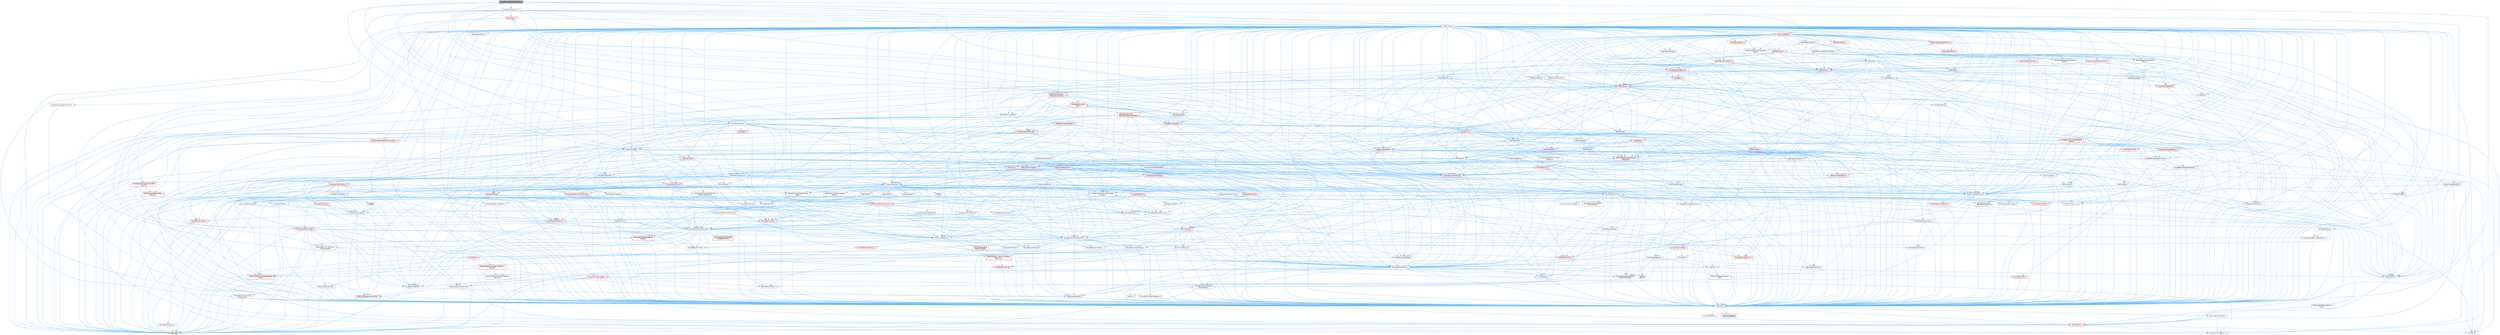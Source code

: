 digraph "MeshDescriptionOperations.h"
{
 // INTERACTIVE_SVG=YES
 // LATEX_PDF_SIZE
  bgcolor="transparent";
  edge [fontname=Helvetica,fontsize=10,labelfontname=Helvetica,labelfontsize=10];
  node [fontname=Helvetica,fontsize=10,shape=box,height=0.2,width=0.4];
  Node1 [id="Node000001",label="MeshDescriptionOperations.h",height=0.2,width=0.4,color="gray40", fillcolor="grey60", style="filled", fontcolor="black",tooltip=" "];
  Node1 -> Node2 [id="edge1_Node000001_Node000002",color="steelblue1",style="solid",tooltip=" "];
  Node2 [id="Node000002",label="Containers/Array.h",height=0.2,width=0.4,color="grey40", fillcolor="white", style="filled",URL="$df/dd0/Array_8h.html",tooltip=" "];
  Node2 -> Node3 [id="edge2_Node000002_Node000003",color="steelblue1",style="solid",tooltip=" "];
  Node3 [id="Node000003",label="CoreTypes.h",height=0.2,width=0.4,color="grey40", fillcolor="white", style="filled",URL="$dc/dec/CoreTypes_8h.html",tooltip=" "];
  Node3 -> Node4 [id="edge3_Node000003_Node000004",color="steelblue1",style="solid",tooltip=" "];
  Node4 [id="Node000004",label="HAL/Platform.h",height=0.2,width=0.4,color="red", fillcolor="#FFF0F0", style="filled",URL="$d9/dd0/Platform_8h.html",tooltip=" "];
  Node4 -> Node5 [id="edge4_Node000004_Node000005",color="steelblue1",style="solid",tooltip=" "];
  Node5 [id="Node000005",label="Misc/Build.h",height=0.2,width=0.4,color="grey40", fillcolor="white", style="filled",URL="$d3/dbb/Build_8h.html",tooltip=" "];
  Node4 -> Node7 [id="edge5_Node000004_Node000007",color="steelblue1",style="solid",tooltip=" "];
  Node7 [id="Node000007",label="type_traits",height=0.2,width=0.4,color="grey60", fillcolor="#E0E0E0", style="filled",tooltip=" "];
  Node4 -> Node8 [id="edge6_Node000004_Node000008",color="steelblue1",style="solid",tooltip=" "];
  Node8 [id="Node000008",label="PreprocessorHelpers.h",height=0.2,width=0.4,color="grey40", fillcolor="white", style="filled",URL="$db/ddb/PreprocessorHelpers_8h.html",tooltip=" "];
  Node3 -> Node14 [id="edge7_Node000003_Node000014",color="steelblue1",style="solid",tooltip=" "];
  Node14 [id="Node000014",label="ProfilingDebugging\l/UMemoryDefines.h",height=0.2,width=0.4,color="grey40", fillcolor="white", style="filled",URL="$d2/da2/UMemoryDefines_8h.html",tooltip=" "];
  Node3 -> Node15 [id="edge8_Node000003_Node000015",color="steelblue1",style="solid",tooltip=" "];
  Node15 [id="Node000015",label="Misc/CoreMiscDefines.h",height=0.2,width=0.4,color="grey40", fillcolor="white", style="filled",URL="$da/d38/CoreMiscDefines_8h.html",tooltip=" "];
  Node15 -> Node4 [id="edge9_Node000015_Node000004",color="steelblue1",style="solid",tooltip=" "];
  Node15 -> Node8 [id="edge10_Node000015_Node000008",color="steelblue1",style="solid",tooltip=" "];
  Node3 -> Node16 [id="edge11_Node000003_Node000016",color="steelblue1",style="solid",tooltip=" "];
  Node16 [id="Node000016",label="Misc/CoreDefines.h",height=0.2,width=0.4,color="grey40", fillcolor="white", style="filled",URL="$d3/dd2/CoreDefines_8h.html",tooltip=" "];
  Node2 -> Node17 [id="edge12_Node000002_Node000017",color="steelblue1",style="solid",tooltip=" "];
  Node17 [id="Node000017",label="Misc/AssertionMacros.h",height=0.2,width=0.4,color="grey40", fillcolor="white", style="filled",URL="$d0/dfa/AssertionMacros_8h.html",tooltip=" "];
  Node17 -> Node3 [id="edge13_Node000017_Node000003",color="steelblue1",style="solid",tooltip=" "];
  Node17 -> Node4 [id="edge14_Node000017_Node000004",color="steelblue1",style="solid",tooltip=" "];
  Node17 -> Node18 [id="edge15_Node000017_Node000018",color="steelblue1",style="solid",tooltip=" "];
  Node18 [id="Node000018",label="HAL/PlatformMisc.h",height=0.2,width=0.4,color="red", fillcolor="#FFF0F0", style="filled",URL="$d0/df5/PlatformMisc_8h.html",tooltip=" "];
  Node18 -> Node3 [id="edge16_Node000018_Node000003",color="steelblue1",style="solid",tooltip=" "];
  Node17 -> Node8 [id="edge17_Node000017_Node000008",color="steelblue1",style="solid",tooltip=" "];
  Node17 -> Node54 [id="edge18_Node000017_Node000054",color="steelblue1",style="solid",tooltip=" "];
  Node54 [id="Node000054",label="Templates/EnableIf.h",height=0.2,width=0.4,color="grey40", fillcolor="white", style="filled",URL="$d7/d60/EnableIf_8h.html",tooltip=" "];
  Node54 -> Node3 [id="edge19_Node000054_Node000003",color="steelblue1",style="solid",tooltip=" "];
  Node17 -> Node55 [id="edge20_Node000017_Node000055",color="steelblue1",style="solid",tooltip=" "];
  Node55 [id="Node000055",label="Templates/IsArrayOrRefOf\lTypeByPredicate.h",height=0.2,width=0.4,color="grey40", fillcolor="white", style="filled",URL="$d6/da1/IsArrayOrRefOfTypeByPredicate_8h.html",tooltip=" "];
  Node55 -> Node3 [id="edge21_Node000055_Node000003",color="steelblue1",style="solid",tooltip=" "];
  Node17 -> Node56 [id="edge22_Node000017_Node000056",color="steelblue1",style="solid",tooltip=" "];
  Node56 [id="Node000056",label="Templates/IsValidVariadic\lFunctionArg.h",height=0.2,width=0.4,color="grey40", fillcolor="white", style="filled",URL="$d0/dc8/IsValidVariadicFunctionArg_8h.html",tooltip=" "];
  Node56 -> Node3 [id="edge23_Node000056_Node000003",color="steelblue1",style="solid",tooltip=" "];
  Node56 -> Node57 [id="edge24_Node000056_Node000057",color="steelblue1",style="solid",tooltip=" "];
  Node57 [id="Node000057",label="IsEnum.h",height=0.2,width=0.4,color="grey40", fillcolor="white", style="filled",URL="$d4/de5/IsEnum_8h.html",tooltip=" "];
  Node56 -> Node7 [id="edge25_Node000056_Node000007",color="steelblue1",style="solid",tooltip=" "];
  Node17 -> Node58 [id="edge26_Node000017_Node000058",color="steelblue1",style="solid",tooltip=" "];
  Node58 [id="Node000058",label="Traits/IsCharEncodingCompatible\lWith.h",height=0.2,width=0.4,color="red", fillcolor="#FFF0F0", style="filled",URL="$df/dd1/IsCharEncodingCompatibleWith_8h.html",tooltip=" "];
  Node58 -> Node7 [id="edge27_Node000058_Node000007",color="steelblue1",style="solid",tooltip=" "];
  Node17 -> Node60 [id="edge28_Node000017_Node000060",color="steelblue1",style="solid",tooltip=" "];
  Node60 [id="Node000060",label="Misc/VarArgs.h",height=0.2,width=0.4,color="grey40", fillcolor="white", style="filled",URL="$d5/d6f/VarArgs_8h.html",tooltip=" "];
  Node60 -> Node3 [id="edge29_Node000060_Node000003",color="steelblue1",style="solid",tooltip=" "];
  Node17 -> Node61 [id="edge30_Node000017_Node000061",color="steelblue1",style="solid",tooltip=" "];
  Node61 [id="Node000061",label="String/FormatStringSan.h",height=0.2,width=0.4,color="red", fillcolor="#FFF0F0", style="filled",URL="$d3/d8b/FormatStringSan_8h.html",tooltip=" "];
  Node61 -> Node7 [id="edge31_Node000061_Node000007",color="steelblue1",style="solid",tooltip=" "];
  Node61 -> Node3 [id="edge32_Node000061_Node000003",color="steelblue1",style="solid",tooltip=" "];
  Node61 -> Node62 [id="edge33_Node000061_Node000062",color="steelblue1",style="solid",tooltip=" "];
  Node62 [id="Node000062",label="Templates/Requires.h",height=0.2,width=0.4,color="grey40", fillcolor="white", style="filled",URL="$dc/d96/Requires_8h.html",tooltip=" "];
  Node62 -> Node54 [id="edge34_Node000062_Node000054",color="steelblue1",style="solid",tooltip=" "];
  Node62 -> Node7 [id="edge35_Node000062_Node000007",color="steelblue1",style="solid",tooltip=" "];
  Node61 -> Node63 [id="edge36_Node000061_Node000063",color="steelblue1",style="solid",tooltip=" "];
  Node63 [id="Node000063",label="Templates/Identity.h",height=0.2,width=0.4,color="grey40", fillcolor="white", style="filled",URL="$d0/dd5/Identity_8h.html",tooltip=" "];
  Node61 -> Node56 [id="edge37_Node000061_Node000056",color="steelblue1",style="solid",tooltip=" "];
  Node61 -> Node26 [id="edge38_Node000061_Node000026",color="steelblue1",style="solid",tooltip=" "];
  Node26 [id="Node000026",label="Containers/ContainersFwd.h",height=0.2,width=0.4,color="grey40", fillcolor="white", style="filled",URL="$d4/d0a/ContainersFwd_8h.html",tooltip=" "];
  Node26 -> Node4 [id="edge39_Node000026_Node000004",color="steelblue1",style="solid",tooltip=" "];
  Node26 -> Node3 [id="edge40_Node000026_Node000003",color="steelblue1",style="solid",tooltip=" "];
  Node26 -> Node23 [id="edge41_Node000026_Node000023",color="steelblue1",style="solid",tooltip=" "];
  Node23 [id="Node000023",label="Traits/IsContiguousContainer.h",height=0.2,width=0.4,color="red", fillcolor="#FFF0F0", style="filled",URL="$d5/d3c/IsContiguousContainer_8h.html",tooltip=" "];
  Node23 -> Node3 [id="edge42_Node000023_Node000003",color="steelblue1",style="solid",tooltip=" "];
  Node17 -> Node67 [id="edge43_Node000017_Node000067",color="steelblue1",style="solid",tooltip=" "];
  Node67 [id="Node000067",label="atomic",height=0.2,width=0.4,color="grey60", fillcolor="#E0E0E0", style="filled",tooltip=" "];
  Node2 -> Node68 [id="edge44_Node000002_Node000068",color="steelblue1",style="solid",tooltip=" "];
  Node68 [id="Node000068",label="Misc/IntrusiveUnsetOptional\lState.h",height=0.2,width=0.4,color="grey40", fillcolor="white", style="filled",URL="$d2/d0a/IntrusiveUnsetOptionalState_8h.html",tooltip=" "];
  Node68 -> Node69 [id="edge45_Node000068_Node000069",color="steelblue1",style="solid",tooltip=" "];
  Node69 [id="Node000069",label="Misc/OptionalFwd.h",height=0.2,width=0.4,color="grey40", fillcolor="white", style="filled",URL="$dc/d50/OptionalFwd_8h.html",tooltip=" "];
  Node2 -> Node70 [id="edge46_Node000002_Node000070",color="steelblue1",style="solid",tooltip=" "];
  Node70 [id="Node000070",label="Misc/ReverseIterate.h",height=0.2,width=0.4,color="grey40", fillcolor="white", style="filled",URL="$db/de3/ReverseIterate_8h.html",tooltip=" "];
  Node70 -> Node4 [id="edge47_Node000070_Node000004",color="steelblue1",style="solid",tooltip=" "];
  Node70 -> Node71 [id="edge48_Node000070_Node000071",color="steelblue1",style="solid",tooltip=" "];
  Node71 [id="Node000071",label="iterator",height=0.2,width=0.4,color="grey60", fillcolor="#E0E0E0", style="filled",tooltip=" "];
  Node2 -> Node72 [id="edge49_Node000002_Node000072",color="steelblue1",style="solid",tooltip=" "];
  Node72 [id="Node000072",label="HAL/UnrealMemory.h",height=0.2,width=0.4,color="grey40", fillcolor="white", style="filled",URL="$d9/d96/UnrealMemory_8h.html",tooltip=" "];
  Node72 -> Node3 [id="edge50_Node000072_Node000003",color="steelblue1",style="solid",tooltip=" "];
  Node72 -> Node73 [id="edge51_Node000072_Node000073",color="steelblue1",style="solid",tooltip=" "];
  Node73 [id="Node000073",label="GenericPlatform/GenericPlatform\lMemory.h",height=0.2,width=0.4,color="red", fillcolor="#FFF0F0", style="filled",URL="$dd/d22/GenericPlatformMemory_8h.html",tooltip=" "];
  Node73 -> Node25 [id="edge52_Node000073_Node000025",color="steelblue1",style="solid",tooltip=" "];
  Node25 [id="Node000025",label="CoreFwd.h",height=0.2,width=0.4,color="grey40", fillcolor="white", style="filled",URL="$d1/d1e/CoreFwd_8h.html",tooltip=" "];
  Node25 -> Node3 [id="edge53_Node000025_Node000003",color="steelblue1",style="solid",tooltip=" "];
  Node25 -> Node26 [id="edge54_Node000025_Node000026",color="steelblue1",style="solid",tooltip=" "];
  Node25 -> Node27 [id="edge55_Node000025_Node000027",color="steelblue1",style="solid",tooltip=" "];
  Node27 [id="Node000027",label="Math/MathFwd.h",height=0.2,width=0.4,color="grey40", fillcolor="white", style="filled",URL="$d2/d10/MathFwd_8h.html",tooltip=" "];
  Node27 -> Node4 [id="edge56_Node000027_Node000004",color="steelblue1",style="solid",tooltip=" "];
  Node25 -> Node28 [id="edge57_Node000025_Node000028",color="steelblue1",style="solid",tooltip=" "];
  Node28 [id="Node000028",label="UObject/UObjectHierarchy\lFwd.h",height=0.2,width=0.4,color="grey40", fillcolor="white", style="filled",URL="$d3/d13/UObjectHierarchyFwd_8h.html",tooltip=" "];
  Node73 -> Node3 [id="edge58_Node000073_Node000003",color="steelblue1",style="solid",tooltip=" "];
  Node73 -> Node74 [id="edge59_Node000073_Node000074",color="steelblue1",style="solid",tooltip=" "];
  Node74 [id="Node000074",label="HAL/PlatformString.h",height=0.2,width=0.4,color="red", fillcolor="#FFF0F0", style="filled",URL="$db/db5/PlatformString_8h.html",tooltip=" "];
  Node74 -> Node3 [id="edge60_Node000074_Node000003",color="steelblue1",style="solid",tooltip=" "];
  Node72 -> Node76 [id="edge61_Node000072_Node000076",color="steelblue1",style="solid",tooltip=" "];
  Node76 [id="Node000076",label="HAL/MemoryBase.h",height=0.2,width=0.4,color="red", fillcolor="#FFF0F0", style="filled",URL="$d6/d9f/MemoryBase_8h.html",tooltip=" "];
  Node76 -> Node3 [id="edge62_Node000076_Node000003",color="steelblue1",style="solid",tooltip=" "];
  Node76 -> Node47 [id="edge63_Node000076_Node000047",color="steelblue1",style="solid",tooltip=" "];
  Node47 [id="Node000047",label="HAL/PlatformAtomics.h",height=0.2,width=0.4,color="red", fillcolor="#FFF0F0", style="filled",URL="$d3/d36/PlatformAtomics_8h.html",tooltip=" "];
  Node47 -> Node3 [id="edge64_Node000047_Node000003",color="steelblue1",style="solid",tooltip=" "];
  Node76 -> Node30 [id="edge65_Node000076_Node000030",color="steelblue1",style="solid",tooltip=" "];
  Node30 [id="Node000030",label="HAL/PlatformCrt.h",height=0.2,width=0.4,color="red", fillcolor="#FFF0F0", style="filled",URL="$d8/d75/PlatformCrt_8h.html",tooltip=" "];
  Node76 -> Node77 [id="edge66_Node000076_Node000077",color="steelblue1",style="solid",tooltip=" "];
  Node77 [id="Node000077",label="Misc/Exec.h",height=0.2,width=0.4,color="grey40", fillcolor="white", style="filled",URL="$de/ddb/Exec_8h.html",tooltip=" "];
  Node77 -> Node3 [id="edge67_Node000077_Node000003",color="steelblue1",style="solid",tooltip=" "];
  Node77 -> Node17 [id="edge68_Node000077_Node000017",color="steelblue1",style="solid",tooltip=" "];
  Node76 -> Node78 [id="edge69_Node000076_Node000078",color="steelblue1",style="solid",tooltip=" "];
  Node78 [id="Node000078",label="Misc/OutputDevice.h",height=0.2,width=0.4,color="grey40", fillcolor="white", style="filled",URL="$d7/d32/OutputDevice_8h.html",tooltip=" "];
  Node78 -> Node25 [id="edge70_Node000078_Node000025",color="steelblue1",style="solid",tooltip=" "];
  Node78 -> Node3 [id="edge71_Node000078_Node000003",color="steelblue1",style="solid",tooltip=" "];
  Node78 -> Node79 [id="edge72_Node000078_Node000079",color="steelblue1",style="solid",tooltip=" "];
  Node79 [id="Node000079",label="Logging/LogVerbosity.h",height=0.2,width=0.4,color="grey40", fillcolor="white", style="filled",URL="$d2/d8f/LogVerbosity_8h.html",tooltip=" "];
  Node79 -> Node3 [id="edge73_Node000079_Node000003",color="steelblue1",style="solid",tooltip=" "];
  Node78 -> Node60 [id="edge74_Node000078_Node000060",color="steelblue1",style="solid",tooltip=" "];
  Node78 -> Node55 [id="edge75_Node000078_Node000055",color="steelblue1",style="solid",tooltip=" "];
  Node78 -> Node56 [id="edge76_Node000078_Node000056",color="steelblue1",style="solid",tooltip=" "];
  Node78 -> Node58 [id="edge77_Node000078_Node000058",color="steelblue1",style="solid",tooltip=" "];
  Node72 -> Node89 [id="edge78_Node000072_Node000089",color="steelblue1",style="solid",tooltip=" "];
  Node89 [id="Node000089",label="HAL/PlatformMemory.h",height=0.2,width=0.4,color="red", fillcolor="#FFF0F0", style="filled",URL="$de/d68/PlatformMemory_8h.html",tooltip=" "];
  Node89 -> Node3 [id="edge79_Node000089_Node000003",color="steelblue1",style="solid",tooltip=" "];
  Node89 -> Node73 [id="edge80_Node000089_Node000073",color="steelblue1",style="solid",tooltip=" "];
  Node72 -> Node91 [id="edge81_Node000072_Node000091",color="steelblue1",style="solid",tooltip=" "];
  Node91 [id="Node000091",label="ProfilingDebugging\l/MemoryTrace.h",height=0.2,width=0.4,color="red", fillcolor="#FFF0F0", style="filled",URL="$da/dd7/MemoryTrace_8h.html",tooltip=" "];
  Node91 -> Node4 [id="edge82_Node000091_Node000004",color="steelblue1",style="solid",tooltip=" "];
  Node91 -> Node42 [id="edge83_Node000091_Node000042",color="steelblue1",style="solid",tooltip=" "];
  Node42 [id="Node000042",label="Misc/EnumClassFlags.h",height=0.2,width=0.4,color="grey40", fillcolor="white", style="filled",URL="$d8/de7/EnumClassFlags_8h.html",tooltip=" "];
  Node72 -> Node92 [id="edge84_Node000072_Node000092",color="steelblue1",style="solid",tooltip=" "];
  Node92 [id="Node000092",label="Templates/IsPointer.h",height=0.2,width=0.4,color="grey40", fillcolor="white", style="filled",URL="$d7/d05/IsPointer_8h.html",tooltip=" "];
  Node92 -> Node3 [id="edge85_Node000092_Node000003",color="steelblue1",style="solid",tooltip=" "];
  Node2 -> Node93 [id="edge86_Node000002_Node000093",color="steelblue1",style="solid",tooltip=" "];
  Node93 [id="Node000093",label="Templates/UnrealTypeTraits.h",height=0.2,width=0.4,color="grey40", fillcolor="white", style="filled",URL="$d2/d2d/UnrealTypeTraits_8h.html",tooltip=" "];
  Node93 -> Node3 [id="edge87_Node000093_Node000003",color="steelblue1",style="solid",tooltip=" "];
  Node93 -> Node92 [id="edge88_Node000093_Node000092",color="steelblue1",style="solid",tooltip=" "];
  Node93 -> Node17 [id="edge89_Node000093_Node000017",color="steelblue1",style="solid",tooltip=" "];
  Node93 -> Node85 [id="edge90_Node000093_Node000085",color="steelblue1",style="solid",tooltip=" "];
  Node85 [id="Node000085",label="Templates/AndOrNot.h",height=0.2,width=0.4,color="grey40", fillcolor="white", style="filled",URL="$db/d0a/AndOrNot_8h.html",tooltip=" "];
  Node85 -> Node3 [id="edge91_Node000085_Node000003",color="steelblue1",style="solid",tooltip=" "];
  Node93 -> Node54 [id="edge92_Node000093_Node000054",color="steelblue1",style="solid",tooltip=" "];
  Node93 -> Node94 [id="edge93_Node000093_Node000094",color="steelblue1",style="solid",tooltip=" "];
  Node94 [id="Node000094",label="Templates/IsArithmetic.h",height=0.2,width=0.4,color="grey40", fillcolor="white", style="filled",URL="$d2/d5d/IsArithmetic_8h.html",tooltip=" "];
  Node94 -> Node3 [id="edge94_Node000094_Node000003",color="steelblue1",style="solid",tooltip=" "];
  Node93 -> Node57 [id="edge95_Node000093_Node000057",color="steelblue1",style="solid",tooltip=" "];
  Node93 -> Node95 [id="edge96_Node000093_Node000095",color="steelblue1",style="solid",tooltip=" "];
  Node95 [id="Node000095",label="Templates/Models.h",height=0.2,width=0.4,color="grey40", fillcolor="white", style="filled",URL="$d3/d0c/Models_8h.html",tooltip=" "];
  Node95 -> Node63 [id="edge97_Node000095_Node000063",color="steelblue1",style="solid",tooltip=" "];
  Node93 -> Node96 [id="edge98_Node000093_Node000096",color="steelblue1",style="solid",tooltip=" "];
  Node96 [id="Node000096",label="Templates/IsPODType.h",height=0.2,width=0.4,color="grey40", fillcolor="white", style="filled",URL="$d7/db1/IsPODType_8h.html",tooltip=" "];
  Node96 -> Node3 [id="edge99_Node000096_Node000003",color="steelblue1",style="solid",tooltip=" "];
  Node93 -> Node97 [id="edge100_Node000093_Node000097",color="steelblue1",style="solid",tooltip=" "];
  Node97 [id="Node000097",label="Templates/IsUECoreType.h",height=0.2,width=0.4,color="grey40", fillcolor="white", style="filled",URL="$d1/db8/IsUECoreType_8h.html",tooltip=" "];
  Node97 -> Node3 [id="edge101_Node000097_Node000003",color="steelblue1",style="solid",tooltip=" "];
  Node97 -> Node7 [id="edge102_Node000097_Node000007",color="steelblue1",style="solid",tooltip=" "];
  Node93 -> Node86 [id="edge103_Node000093_Node000086",color="steelblue1",style="solid",tooltip=" "];
  Node86 [id="Node000086",label="Templates/IsTriviallyCopy\lConstructible.h",height=0.2,width=0.4,color="grey40", fillcolor="white", style="filled",URL="$d3/d78/IsTriviallyCopyConstructible_8h.html",tooltip=" "];
  Node86 -> Node3 [id="edge104_Node000086_Node000003",color="steelblue1",style="solid",tooltip=" "];
  Node86 -> Node7 [id="edge105_Node000086_Node000007",color="steelblue1",style="solid",tooltip=" "];
  Node2 -> Node98 [id="edge106_Node000002_Node000098",color="steelblue1",style="solid",tooltip=" "];
  Node98 [id="Node000098",label="Templates/UnrealTemplate.h",height=0.2,width=0.4,color="grey40", fillcolor="white", style="filled",URL="$d4/d24/UnrealTemplate_8h.html",tooltip=" "];
  Node98 -> Node3 [id="edge107_Node000098_Node000003",color="steelblue1",style="solid",tooltip=" "];
  Node98 -> Node92 [id="edge108_Node000098_Node000092",color="steelblue1",style="solid",tooltip=" "];
  Node98 -> Node72 [id="edge109_Node000098_Node000072",color="steelblue1",style="solid",tooltip=" "];
  Node98 -> Node99 [id="edge110_Node000098_Node000099",color="steelblue1",style="solid",tooltip=" "];
  Node99 [id="Node000099",label="Templates/CopyQualifiers\lAndRefsFromTo.h",height=0.2,width=0.4,color="red", fillcolor="#FFF0F0", style="filled",URL="$d3/db3/CopyQualifiersAndRefsFromTo_8h.html",tooltip=" "];
  Node98 -> Node93 [id="edge111_Node000098_Node000093",color="steelblue1",style="solid",tooltip=" "];
  Node98 -> Node101 [id="edge112_Node000098_Node000101",color="steelblue1",style="solid",tooltip=" "];
  Node101 [id="Node000101",label="Templates/RemoveReference.h",height=0.2,width=0.4,color="grey40", fillcolor="white", style="filled",URL="$da/dbe/RemoveReference_8h.html",tooltip=" "];
  Node101 -> Node3 [id="edge113_Node000101_Node000003",color="steelblue1",style="solid",tooltip=" "];
  Node98 -> Node62 [id="edge114_Node000098_Node000062",color="steelblue1",style="solid",tooltip=" "];
  Node98 -> Node102 [id="edge115_Node000098_Node000102",color="steelblue1",style="solid",tooltip=" "];
  Node102 [id="Node000102",label="Templates/TypeCompatible\lBytes.h",height=0.2,width=0.4,color="red", fillcolor="#FFF0F0", style="filled",URL="$df/d0a/TypeCompatibleBytes_8h.html",tooltip=" "];
  Node102 -> Node3 [id="edge116_Node000102_Node000003",color="steelblue1",style="solid",tooltip=" "];
  Node102 -> Node7 [id="edge117_Node000102_Node000007",color="steelblue1",style="solid",tooltip=" "];
  Node98 -> Node63 [id="edge118_Node000098_Node000063",color="steelblue1",style="solid",tooltip=" "];
  Node98 -> Node23 [id="edge119_Node000098_Node000023",color="steelblue1",style="solid",tooltip=" "];
  Node98 -> Node103 [id="edge120_Node000098_Node000103",color="steelblue1",style="solid",tooltip=" "];
  Node103 [id="Node000103",label="Traits/UseBitwiseSwap.h",height=0.2,width=0.4,color="grey40", fillcolor="white", style="filled",URL="$db/df3/UseBitwiseSwap_8h.html",tooltip=" "];
  Node103 -> Node3 [id="edge121_Node000103_Node000003",color="steelblue1",style="solid",tooltip=" "];
  Node103 -> Node7 [id="edge122_Node000103_Node000007",color="steelblue1",style="solid",tooltip=" "];
  Node98 -> Node7 [id="edge123_Node000098_Node000007",color="steelblue1",style="solid",tooltip=" "];
  Node2 -> Node104 [id="edge124_Node000002_Node000104",color="steelblue1",style="solid",tooltip=" "];
  Node104 [id="Node000104",label="Containers/AllowShrinking.h",height=0.2,width=0.4,color="grey40", fillcolor="white", style="filled",URL="$d7/d1a/AllowShrinking_8h.html",tooltip=" "];
  Node104 -> Node3 [id="edge125_Node000104_Node000003",color="steelblue1",style="solid",tooltip=" "];
  Node2 -> Node105 [id="edge126_Node000002_Node000105",color="steelblue1",style="solid",tooltip=" "];
  Node105 [id="Node000105",label="Containers/ContainerAllocation\lPolicies.h",height=0.2,width=0.4,color="grey40", fillcolor="white", style="filled",URL="$d7/dff/ContainerAllocationPolicies_8h.html",tooltip=" "];
  Node105 -> Node3 [id="edge127_Node000105_Node000003",color="steelblue1",style="solid",tooltip=" "];
  Node105 -> Node106 [id="edge128_Node000105_Node000106",color="steelblue1",style="solid",tooltip=" "];
  Node106 [id="Node000106",label="Containers/ContainerHelpers.h",height=0.2,width=0.4,color="grey40", fillcolor="white", style="filled",URL="$d7/d33/ContainerHelpers_8h.html",tooltip=" "];
  Node106 -> Node3 [id="edge129_Node000106_Node000003",color="steelblue1",style="solid",tooltip=" "];
  Node105 -> Node105 [id="edge130_Node000105_Node000105",color="steelblue1",style="solid",tooltip=" "];
  Node105 -> Node107 [id="edge131_Node000105_Node000107",color="steelblue1",style="solid",tooltip=" "];
  Node107 [id="Node000107",label="HAL/PlatformMath.h",height=0.2,width=0.4,color="red", fillcolor="#FFF0F0", style="filled",URL="$dc/d53/PlatformMath_8h.html",tooltip=" "];
  Node107 -> Node3 [id="edge132_Node000107_Node000003",color="steelblue1",style="solid",tooltip=" "];
  Node105 -> Node72 [id="edge133_Node000105_Node000072",color="steelblue1",style="solid",tooltip=" "];
  Node105 -> Node40 [id="edge134_Node000105_Node000040",color="steelblue1",style="solid",tooltip=" "];
  Node40 [id="Node000040",label="Math/NumericLimits.h",height=0.2,width=0.4,color="grey40", fillcolor="white", style="filled",URL="$df/d1b/NumericLimits_8h.html",tooltip=" "];
  Node40 -> Node3 [id="edge135_Node000040_Node000003",color="steelblue1",style="solid",tooltip=" "];
  Node105 -> Node17 [id="edge136_Node000105_Node000017",color="steelblue1",style="solid",tooltip=" "];
  Node105 -> Node115 [id="edge137_Node000105_Node000115",color="steelblue1",style="solid",tooltip=" "];
  Node115 [id="Node000115",label="Templates/IsPolymorphic.h",height=0.2,width=0.4,color="grey40", fillcolor="white", style="filled",URL="$dc/d20/IsPolymorphic_8h.html",tooltip=" "];
  Node105 -> Node116 [id="edge138_Node000105_Node000116",color="steelblue1",style="solid",tooltip=" "];
  Node116 [id="Node000116",label="Templates/MemoryOps.h",height=0.2,width=0.4,color="red", fillcolor="#FFF0F0", style="filled",URL="$db/dea/MemoryOps_8h.html",tooltip=" "];
  Node116 -> Node3 [id="edge139_Node000116_Node000003",color="steelblue1",style="solid",tooltip=" "];
  Node116 -> Node72 [id="edge140_Node000116_Node000072",color="steelblue1",style="solid",tooltip=" "];
  Node116 -> Node87 [id="edge141_Node000116_Node000087",color="steelblue1",style="solid",tooltip=" "];
  Node87 [id="Node000087",label="Templates/IsTriviallyCopy\lAssignable.h",height=0.2,width=0.4,color="grey40", fillcolor="white", style="filled",URL="$d2/df2/IsTriviallyCopyAssignable_8h.html",tooltip=" "];
  Node87 -> Node3 [id="edge142_Node000087_Node000003",color="steelblue1",style="solid",tooltip=" "];
  Node87 -> Node7 [id="edge143_Node000087_Node000007",color="steelblue1",style="solid",tooltip=" "];
  Node116 -> Node86 [id="edge144_Node000116_Node000086",color="steelblue1",style="solid",tooltip=" "];
  Node116 -> Node62 [id="edge145_Node000116_Node000062",color="steelblue1",style="solid",tooltip=" "];
  Node116 -> Node93 [id="edge146_Node000116_Node000093",color="steelblue1",style="solid",tooltip=" "];
  Node116 -> Node103 [id="edge147_Node000116_Node000103",color="steelblue1",style="solid",tooltip=" "];
  Node116 -> Node7 [id="edge148_Node000116_Node000007",color="steelblue1",style="solid",tooltip=" "];
  Node105 -> Node102 [id="edge149_Node000105_Node000102",color="steelblue1",style="solid",tooltip=" "];
  Node105 -> Node7 [id="edge150_Node000105_Node000007",color="steelblue1",style="solid",tooltip=" "];
  Node2 -> Node117 [id="edge151_Node000002_Node000117",color="steelblue1",style="solid",tooltip=" "];
  Node117 [id="Node000117",label="Containers/ContainerElement\lTypeCompatibility.h",height=0.2,width=0.4,color="grey40", fillcolor="white", style="filled",URL="$df/ddf/ContainerElementTypeCompatibility_8h.html",tooltip=" "];
  Node117 -> Node3 [id="edge152_Node000117_Node000003",color="steelblue1",style="solid",tooltip=" "];
  Node117 -> Node93 [id="edge153_Node000117_Node000093",color="steelblue1",style="solid",tooltip=" "];
  Node2 -> Node118 [id="edge154_Node000002_Node000118",color="steelblue1",style="solid",tooltip=" "];
  Node118 [id="Node000118",label="Serialization/Archive.h",height=0.2,width=0.4,color="grey40", fillcolor="white", style="filled",URL="$d7/d3b/Archive_8h.html",tooltip=" "];
  Node118 -> Node25 [id="edge155_Node000118_Node000025",color="steelblue1",style="solid",tooltip=" "];
  Node118 -> Node3 [id="edge156_Node000118_Node000003",color="steelblue1",style="solid",tooltip=" "];
  Node118 -> Node119 [id="edge157_Node000118_Node000119",color="steelblue1",style="solid",tooltip=" "];
  Node119 [id="Node000119",label="HAL/PlatformProperties.h",height=0.2,width=0.4,color="red", fillcolor="#FFF0F0", style="filled",URL="$d9/db0/PlatformProperties_8h.html",tooltip=" "];
  Node119 -> Node3 [id="edge158_Node000119_Node000003",color="steelblue1",style="solid",tooltip=" "];
  Node118 -> Node122 [id="edge159_Node000118_Node000122",color="steelblue1",style="solid",tooltip=" "];
  Node122 [id="Node000122",label="Internationalization\l/TextNamespaceFwd.h",height=0.2,width=0.4,color="grey40", fillcolor="white", style="filled",URL="$d8/d97/TextNamespaceFwd_8h.html",tooltip=" "];
  Node122 -> Node3 [id="edge160_Node000122_Node000003",color="steelblue1",style="solid",tooltip=" "];
  Node118 -> Node27 [id="edge161_Node000118_Node000027",color="steelblue1",style="solid",tooltip=" "];
  Node118 -> Node17 [id="edge162_Node000118_Node000017",color="steelblue1",style="solid",tooltip=" "];
  Node118 -> Node5 [id="edge163_Node000118_Node000005",color="steelblue1",style="solid",tooltip=" "];
  Node118 -> Node41 [id="edge164_Node000118_Node000041",color="steelblue1",style="solid",tooltip=" "];
  Node41 [id="Node000041",label="Misc/CompressionFlags.h",height=0.2,width=0.4,color="grey40", fillcolor="white", style="filled",URL="$d9/d76/CompressionFlags_8h.html",tooltip=" "];
  Node118 -> Node123 [id="edge165_Node000118_Node000123",color="steelblue1",style="solid",tooltip=" "];
  Node123 [id="Node000123",label="Misc/EngineVersionBase.h",height=0.2,width=0.4,color="grey40", fillcolor="white", style="filled",URL="$d5/d2b/EngineVersionBase_8h.html",tooltip=" "];
  Node123 -> Node3 [id="edge166_Node000123_Node000003",color="steelblue1",style="solid",tooltip=" "];
  Node118 -> Node60 [id="edge167_Node000118_Node000060",color="steelblue1",style="solid",tooltip=" "];
  Node118 -> Node124 [id="edge168_Node000118_Node000124",color="steelblue1",style="solid",tooltip=" "];
  Node124 [id="Node000124",label="Serialization/ArchiveCook\lData.h",height=0.2,width=0.4,color="grey40", fillcolor="white", style="filled",URL="$dc/db6/ArchiveCookData_8h.html",tooltip=" "];
  Node124 -> Node4 [id="edge169_Node000124_Node000004",color="steelblue1",style="solid",tooltip=" "];
  Node118 -> Node125 [id="edge170_Node000118_Node000125",color="steelblue1",style="solid",tooltip=" "];
  Node125 [id="Node000125",label="Serialization/ArchiveSave\lPackageData.h",height=0.2,width=0.4,color="grey40", fillcolor="white", style="filled",URL="$d1/d37/ArchiveSavePackageData_8h.html",tooltip=" "];
  Node118 -> Node54 [id="edge171_Node000118_Node000054",color="steelblue1",style="solid",tooltip=" "];
  Node118 -> Node55 [id="edge172_Node000118_Node000055",color="steelblue1",style="solid",tooltip=" "];
  Node118 -> Node126 [id="edge173_Node000118_Node000126",color="steelblue1",style="solid",tooltip=" "];
  Node126 [id="Node000126",label="Templates/IsEnumClass.h",height=0.2,width=0.4,color="grey40", fillcolor="white", style="filled",URL="$d7/d15/IsEnumClass_8h.html",tooltip=" "];
  Node126 -> Node3 [id="edge174_Node000126_Node000003",color="steelblue1",style="solid",tooltip=" "];
  Node126 -> Node85 [id="edge175_Node000126_Node000085",color="steelblue1",style="solid",tooltip=" "];
  Node118 -> Node112 [id="edge176_Node000118_Node000112",color="steelblue1",style="solid",tooltip=" "];
  Node112 [id="Node000112",label="Templates/IsSigned.h",height=0.2,width=0.4,color="grey40", fillcolor="white", style="filled",URL="$d8/dd8/IsSigned_8h.html",tooltip=" "];
  Node112 -> Node3 [id="edge177_Node000112_Node000003",color="steelblue1",style="solid",tooltip=" "];
  Node118 -> Node56 [id="edge178_Node000118_Node000056",color="steelblue1",style="solid",tooltip=" "];
  Node118 -> Node98 [id="edge179_Node000118_Node000098",color="steelblue1",style="solid",tooltip=" "];
  Node118 -> Node58 [id="edge180_Node000118_Node000058",color="steelblue1",style="solid",tooltip=" "];
  Node118 -> Node127 [id="edge181_Node000118_Node000127",color="steelblue1",style="solid",tooltip=" "];
  Node127 [id="Node000127",label="UObject/ObjectVersion.h",height=0.2,width=0.4,color="grey40", fillcolor="white", style="filled",URL="$da/d63/ObjectVersion_8h.html",tooltip=" "];
  Node127 -> Node3 [id="edge182_Node000127_Node000003",color="steelblue1",style="solid",tooltip=" "];
  Node2 -> Node128 [id="edge183_Node000002_Node000128",color="steelblue1",style="solid",tooltip=" "];
  Node128 [id="Node000128",label="Serialization/MemoryImage\lWriter.h",height=0.2,width=0.4,color="grey40", fillcolor="white", style="filled",URL="$d0/d08/MemoryImageWriter_8h.html",tooltip=" "];
  Node128 -> Node3 [id="edge184_Node000128_Node000003",color="steelblue1",style="solid",tooltip=" "];
  Node128 -> Node129 [id="edge185_Node000128_Node000129",color="steelblue1",style="solid",tooltip=" "];
  Node129 [id="Node000129",label="Serialization/MemoryLayout.h",height=0.2,width=0.4,color="red", fillcolor="#FFF0F0", style="filled",URL="$d7/d66/MemoryLayout_8h.html",tooltip=" "];
  Node129 -> Node132 [id="edge186_Node000129_Node000132",color="steelblue1",style="solid",tooltip=" "];
  Node132 [id="Node000132",label="Containers/EnumAsByte.h",height=0.2,width=0.4,color="grey40", fillcolor="white", style="filled",URL="$d6/d9a/EnumAsByte_8h.html",tooltip=" "];
  Node132 -> Node3 [id="edge187_Node000132_Node000003",color="steelblue1",style="solid",tooltip=" "];
  Node132 -> Node96 [id="edge188_Node000132_Node000096",color="steelblue1",style="solid",tooltip=" "];
  Node132 -> Node133 [id="edge189_Node000132_Node000133",color="steelblue1",style="solid",tooltip=" "];
  Node133 [id="Node000133",label="Templates/TypeHash.h",height=0.2,width=0.4,color="red", fillcolor="#FFF0F0", style="filled",URL="$d1/d62/TypeHash_8h.html",tooltip=" "];
  Node133 -> Node3 [id="edge190_Node000133_Node000003",color="steelblue1",style="solid",tooltip=" "];
  Node133 -> Node62 [id="edge191_Node000133_Node000062",color="steelblue1",style="solid",tooltip=" "];
  Node133 -> Node134 [id="edge192_Node000133_Node000134",color="steelblue1",style="solid",tooltip=" "];
  Node134 [id="Node000134",label="Misc/Crc.h",height=0.2,width=0.4,color="red", fillcolor="#FFF0F0", style="filled",URL="$d4/dd2/Crc_8h.html",tooltip=" "];
  Node134 -> Node3 [id="edge193_Node000134_Node000003",color="steelblue1",style="solid",tooltip=" "];
  Node134 -> Node74 [id="edge194_Node000134_Node000074",color="steelblue1",style="solid",tooltip=" "];
  Node134 -> Node17 [id="edge195_Node000134_Node000017",color="steelblue1",style="solid",tooltip=" "];
  Node134 -> Node135 [id="edge196_Node000134_Node000135",color="steelblue1",style="solid",tooltip=" "];
  Node135 [id="Node000135",label="Misc/CString.h",height=0.2,width=0.4,color="grey40", fillcolor="white", style="filled",URL="$d2/d49/CString_8h.html",tooltip=" "];
  Node135 -> Node3 [id="edge197_Node000135_Node000003",color="steelblue1",style="solid",tooltip=" "];
  Node135 -> Node30 [id="edge198_Node000135_Node000030",color="steelblue1",style="solid",tooltip=" "];
  Node135 -> Node74 [id="edge199_Node000135_Node000074",color="steelblue1",style="solid",tooltip=" "];
  Node135 -> Node17 [id="edge200_Node000135_Node000017",color="steelblue1",style="solid",tooltip=" "];
  Node135 -> Node136 [id="edge201_Node000135_Node000136",color="steelblue1",style="solid",tooltip=" "];
  Node136 [id="Node000136",label="Misc/Char.h",height=0.2,width=0.4,color="red", fillcolor="#FFF0F0", style="filled",URL="$d0/d58/Char_8h.html",tooltip=" "];
  Node136 -> Node3 [id="edge202_Node000136_Node000003",color="steelblue1",style="solid",tooltip=" "];
  Node136 -> Node7 [id="edge203_Node000136_Node000007",color="steelblue1",style="solid",tooltip=" "];
  Node135 -> Node60 [id="edge204_Node000135_Node000060",color="steelblue1",style="solid",tooltip=" "];
  Node135 -> Node55 [id="edge205_Node000135_Node000055",color="steelblue1",style="solid",tooltip=" "];
  Node135 -> Node56 [id="edge206_Node000135_Node000056",color="steelblue1",style="solid",tooltip=" "];
  Node135 -> Node58 [id="edge207_Node000135_Node000058",color="steelblue1",style="solid",tooltip=" "];
  Node134 -> Node136 [id="edge208_Node000134_Node000136",color="steelblue1",style="solid",tooltip=" "];
  Node134 -> Node93 [id="edge209_Node000134_Node000093",color="steelblue1",style="solid",tooltip=" "];
  Node133 -> Node7 [id="edge210_Node000133_Node000007",color="steelblue1",style="solid",tooltip=" "];
  Node129 -> Node20 [id="edge211_Node000129_Node000020",color="steelblue1",style="solid",tooltip=" "];
  Node20 [id="Node000020",label="Containers/StringFwd.h",height=0.2,width=0.4,color="grey40", fillcolor="white", style="filled",URL="$df/d37/StringFwd_8h.html",tooltip=" "];
  Node20 -> Node3 [id="edge212_Node000020_Node000003",color="steelblue1",style="solid",tooltip=" "];
  Node20 -> Node21 [id="edge213_Node000020_Node000021",color="steelblue1",style="solid",tooltip=" "];
  Node21 [id="Node000021",label="Traits/ElementType.h",height=0.2,width=0.4,color="red", fillcolor="#FFF0F0", style="filled",URL="$d5/d4f/ElementType_8h.html",tooltip=" "];
  Node21 -> Node4 [id="edge214_Node000021_Node000004",color="steelblue1",style="solid",tooltip=" "];
  Node21 -> Node7 [id="edge215_Node000021_Node000007",color="steelblue1",style="solid",tooltip=" "];
  Node20 -> Node23 [id="edge216_Node000020_Node000023",color="steelblue1",style="solid",tooltip=" "];
  Node129 -> Node72 [id="edge217_Node000129_Node000072",color="steelblue1",style="solid",tooltip=" "];
  Node129 -> Node54 [id="edge218_Node000129_Node000054",color="steelblue1",style="solid",tooltip=" "];
  Node129 -> Node115 [id="edge219_Node000129_Node000115",color="steelblue1",style="solid",tooltip=" "];
  Node129 -> Node95 [id="edge220_Node000129_Node000095",color="steelblue1",style="solid",tooltip=" "];
  Node129 -> Node98 [id="edge221_Node000129_Node000098",color="steelblue1",style="solid",tooltip=" "];
  Node2 -> Node142 [id="edge222_Node000002_Node000142",color="steelblue1",style="solid",tooltip=" "];
  Node142 [id="Node000142",label="Algo/Heapify.h",height=0.2,width=0.4,color="grey40", fillcolor="white", style="filled",URL="$d0/d2a/Heapify_8h.html",tooltip=" "];
  Node142 -> Node143 [id="edge223_Node000142_Node000143",color="steelblue1",style="solid",tooltip=" "];
  Node143 [id="Node000143",label="Algo/Impl/BinaryHeap.h",height=0.2,width=0.4,color="grey40", fillcolor="white", style="filled",URL="$d7/da3/Algo_2Impl_2BinaryHeap_8h.html",tooltip=" "];
  Node143 -> Node144 [id="edge224_Node000143_Node000144",color="steelblue1",style="solid",tooltip=" "];
  Node144 [id="Node000144",label="Templates/Invoke.h",height=0.2,width=0.4,color="red", fillcolor="#FFF0F0", style="filled",URL="$d7/deb/Invoke_8h.html",tooltip=" "];
  Node144 -> Node3 [id="edge225_Node000144_Node000003",color="steelblue1",style="solid",tooltip=" "];
  Node144 -> Node98 [id="edge226_Node000144_Node000098",color="steelblue1",style="solid",tooltip=" "];
  Node144 -> Node7 [id="edge227_Node000144_Node000007",color="steelblue1",style="solid",tooltip=" "];
  Node143 -> Node146 [id="edge228_Node000143_Node000146",color="steelblue1",style="solid",tooltip=" "];
  Node146 [id="Node000146",label="Templates/Projection.h",height=0.2,width=0.4,color="grey40", fillcolor="white", style="filled",URL="$d7/df0/Projection_8h.html",tooltip=" "];
  Node146 -> Node7 [id="edge229_Node000146_Node000007",color="steelblue1",style="solid",tooltip=" "];
  Node143 -> Node147 [id="edge230_Node000143_Node000147",color="steelblue1",style="solid",tooltip=" "];
  Node147 [id="Node000147",label="Templates/ReversePredicate.h",height=0.2,width=0.4,color="grey40", fillcolor="white", style="filled",URL="$d8/d28/ReversePredicate_8h.html",tooltip=" "];
  Node147 -> Node144 [id="edge231_Node000147_Node000144",color="steelblue1",style="solid",tooltip=" "];
  Node147 -> Node98 [id="edge232_Node000147_Node000098",color="steelblue1",style="solid",tooltip=" "];
  Node143 -> Node7 [id="edge233_Node000143_Node000007",color="steelblue1",style="solid",tooltip=" "];
  Node142 -> Node148 [id="edge234_Node000142_Node000148",color="steelblue1",style="solid",tooltip=" "];
  Node148 [id="Node000148",label="Templates/IdentityFunctor.h",height=0.2,width=0.4,color="grey40", fillcolor="white", style="filled",URL="$d7/d2e/IdentityFunctor_8h.html",tooltip=" "];
  Node148 -> Node4 [id="edge235_Node000148_Node000004",color="steelblue1",style="solid",tooltip=" "];
  Node142 -> Node144 [id="edge236_Node000142_Node000144",color="steelblue1",style="solid",tooltip=" "];
  Node142 -> Node149 [id="edge237_Node000142_Node000149",color="steelblue1",style="solid",tooltip=" "];
  Node149 [id="Node000149",label="Templates/Less.h",height=0.2,width=0.4,color="grey40", fillcolor="white", style="filled",URL="$de/dc8/Less_8h.html",tooltip=" "];
  Node149 -> Node3 [id="edge238_Node000149_Node000003",color="steelblue1",style="solid",tooltip=" "];
  Node149 -> Node98 [id="edge239_Node000149_Node000098",color="steelblue1",style="solid",tooltip=" "];
  Node142 -> Node98 [id="edge240_Node000142_Node000098",color="steelblue1",style="solid",tooltip=" "];
  Node2 -> Node150 [id="edge241_Node000002_Node000150",color="steelblue1",style="solid",tooltip=" "];
  Node150 [id="Node000150",label="Algo/HeapSort.h",height=0.2,width=0.4,color="grey40", fillcolor="white", style="filled",URL="$d3/d92/HeapSort_8h.html",tooltip=" "];
  Node150 -> Node143 [id="edge242_Node000150_Node000143",color="steelblue1",style="solid",tooltip=" "];
  Node150 -> Node148 [id="edge243_Node000150_Node000148",color="steelblue1",style="solid",tooltip=" "];
  Node150 -> Node149 [id="edge244_Node000150_Node000149",color="steelblue1",style="solid",tooltip=" "];
  Node150 -> Node98 [id="edge245_Node000150_Node000098",color="steelblue1",style="solid",tooltip=" "];
  Node2 -> Node151 [id="edge246_Node000002_Node000151",color="steelblue1",style="solid",tooltip=" "];
  Node151 [id="Node000151",label="Algo/IsHeap.h",height=0.2,width=0.4,color="grey40", fillcolor="white", style="filled",URL="$de/d32/IsHeap_8h.html",tooltip=" "];
  Node151 -> Node143 [id="edge247_Node000151_Node000143",color="steelblue1",style="solid",tooltip=" "];
  Node151 -> Node148 [id="edge248_Node000151_Node000148",color="steelblue1",style="solid",tooltip=" "];
  Node151 -> Node144 [id="edge249_Node000151_Node000144",color="steelblue1",style="solid",tooltip=" "];
  Node151 -> Node149 [id="edge250_Node000151_Node000149",color="steelblue1",style="solid",tooltip=" "];
  Node151 -> Node98 [id="edge251_Node000151_Node000098",color="steelblue1",style="solid",tooltip=" "];
  Node2 -> Node143 [id="edge252_Node000002_Node000143",color="steelblue1",style="solid",tooltip=" "];
  Node2 -> Node152 [id="edge253_Node000002_Node000152",color="steelblue1",style="solid",tooltip=" "];
  Node152 [id="Node000152",label="Algo/StableSort.h",height=0.2,width=0.4,color="red", fillcolor="#FFF0F0", style="filled",URL="$d7/d3c/StableSort_8h.html",tooltip=" "];
  Node152 -> Node153 [id="edge254_Node000152_Node000153",color="steelblue1",style="solid",tooltip=" "];
  Node153 [id="Node000153",label="Algo/BinarySearch.h",height=0.2,width=0.4,color="grey40", fillcolor="white", style="filled",URL="$db/db4/BinarySearch_8h.html",tooltip=" "];
  Node153 -> Node148 [id="edge255_Node000153_Node000148",color="steelblue1",style="solid",tooltip=" "];
  Node153 -> Node144 [id="edge256_Node000153_Node000144",color="steelblue1",style="solid",tooltip=" "];
  Node153 -> Node149 [id="edge257_Node000153_Node000149",color="steelblue1",style="solid",tooltip=" "];
  Node152 -> Node148 [id="edge258_Node000152_Node000148",color="steelblue1",style="solid",tooltip=" "];
  Node152 -> Node144 [id="edge259_Node000152_Node000144",color="steelblue1",style="solid",tooltip=" "];
  Node152 -> Node149 [id="edge260_Node000152_Node000149",color="steelblue1",style="solid",tooltip=" "];
  Node152 -> Node98 [id="edge261_Node000152_Node000098",color="steelblue1",style="solid",tooltip=" "];
  Node2 -> Node155 [id="edge262_Node000002_Node000155",color="steelblue1",style="solid",tooltip=" "];
  Node155 [id="Node000155",label="Concepts/GetTypeHashable.h",height=0.2,width=0.4,color="grey40", fillcolor="white", style="filled",URL="$d3/da2/GetTypeHashable_8h.html",tooltip=" "];
  Node155 -> Node3 [id="edge263_Node000155_Node000003",color="steelblue1",style="solid",tooltip=" "];
  Node155 -> Node133 [id="edge264_Node000155_Node000133",color="steelblue1",style="solid",tooltip=" "];
  Node2 -> Node148 [id="edge265_Node000002_Node000148",color="steelblue1",style="solid",tooltip=" "];
  Node2 -> Node144 [id="edge266_Node000002_Node000144",color="steelblue1",style="solid",tooltip=" "];
  Node2 -> Node149 [id="edge267_Node000002_Node000149",color="steelblue1",style="solid",tooltip=" "];
  Node2 -> Node156 [id="edge268_Node000002_Node000156",color="steelblue1",style="solid",tooltip=" "];
  Node156 [id="Node000156",label="Templates/LosesQualifiers\lFromTo.h",height=0.2,width=0.4,color="red", fillcolor="#FFF0F0", style="filled",URL="$d2/db3/LosesQualifiersFromTo_8h.html",tooltip=" "];
  Node156 -> Node7 [id="edge269_Node000156_Node000007",color="steelblue1",style="solid",tooltip=" "];
  Node2 -> Node62 [id="edge270_Node000002_Node000062",color="steelblue1",style="solid",tooltip=" "];
  Node2 -> Node157 [id="edge271_Node000002_Node000157",color="steelblue1",style="solid",tooltip=" "];
  Node157 [id="Node000157",label="Templates/Sorting.h",height=0.2,width=0.4,color="red", fillcolor="#FFF0F0", style="filled",URL="$d3/d9e/Sorting_8h.html",tooltip=" "];
  Node157 -> Node3 [id="edge272_Node000157_Node000003",color="steelblue1",style="solid",tooltip=" "];
  Node157 -> Node153 [id="edge273_Node000157_Node000153",color="steelblue1",style="solid",tooltip=" "];
  Node157 -> Node107 [id="edge274_Node000157_Node000107",color="steelblue1",style="solid",tooltip=" "];
  Node157 -> Node149 [id="edge275_Node000157_Node000149",color="steelblue1",style="solid",tooltip=" "];
  Node2 -> Node161 [id="edge276_Node000002_Node000161",color="steelblue1",style="solid",tooltip=" "];
  Node161 [id="Node000161",label="Templates/AlignmentTemplates.h",height=0.2,width=0.4,color="red", fillcolor="#FFF0F0", style="filled",URL="$dd/d32/AlignmentTemplates_8h.html",tooltip=" "];
  Node161 -> Node3 [id="edge277_Node000161_Node000003",color="steelblue1",style="solid",tooltip=" "];
  Node161 -> Node92 [id="edge278_Node000161_Node000092",color="steelblue1",style="solid",tooltip=" "];
  Node2 -> Node21 [id="edge279_Node000002_Node000021",color="steelblue1",style="solid",tooltip=" "];
  Node2 -> Node113 [id="edge280_Node000002_Node000113",color="steelblue1",style="solid",tooltip=" "];
  Node113 [id="Node000113",label="limits",height=0.2,width=0.4,color="grey60", fillcolor="#E0E0E0", style="filled",tooltip=" "];
  Node2 -> Node7 [id="edge281_Node000002_Node000007",color="steelblue1",style="solid",tooltip=" "];
  Node1 -> Node162 [id="edge282_Node000001_Node000162",color="steelblue1",style="solid",tooltip=" "];
  Node162 [id="Node000162",label="Containers/Map.h",height=0.2,width=0.4,color="grey40", fillcolor="white", style="filled",URL="$df/d79/Map_8h.html",tooltip=" "];
  Node162 -> Node3 [id="edge283_Node000162_Node000003",color="steelblue1",style="solid",tooltip=" "];
  Node162 -> Node163 [id="edge284_Node000162_Node000163",color="steelblue1",style="solid",tooltip=" "];
  Node163 [id="Node000163",label="Algo/Reverse.h",height=0.2,width=0.4,color="grey40", fillcolor="white", style="filled",URL="$d5/d93/Reverse_8h.html",tooltip=" "];
  Node163 -> Node3 [id="edge285_Node000163_Node000003",color="steelblue1",style="solid",tooltip=" "];
  Node163 -> Node98 [id="edge286_Node000163_Node000098",color="steelblue1",style="solid",tooltip=" "];
  Node162 -> Node117 [id="edge287_Node000162_Node000117",color="steelblue1",style="solid",tooltip=" "];
  Node162 -> Node164 [id="edge288_Node000162_Node000164",color="steelblue1",style="solid",tooltip=" "];
  Node164 [id="Node000164",label="Containers/Set.h",height=0.2,width=0.4,color="red", fillcolor="#FFF0F0", style="filled",URL="$d4/d45/Set_8h.html",tooltip=" "];
  Node164 -> Node105 [id="edge289_Node000164_Node000105",color="steelblue1",style="solid",tooltip=" "];
  Node164 -> Node117 [id="edge290_Node000164_Node000117",color="steelblue1",style="solid",tooltip=" "];
  Node164 -> Node166 [id="edge291_Node000164_Node000166",color="steelblue1",style="solid",tooltip=" "];
  Node166 [id="Node000166",label="Containers/SparseArray.h",height=0.2,width=0.4,color="red", fillcolor="#FFF0F0", style="filled",URL="$d5/dbf/SparseArray_8h.html",tooltip=" "];
  Node166 -> Node3 [id="edge292_Node000166_Node000003",color="steelblue1",style="solid",tooltip=" "];
  Node166 -> Node17 [id="edge293_Node000166_Node000017",color="steelblue1",style="solid",tooltip=" "];
  Node166 -> Node72 [id="edge294_Node000166_Node000072",color="steelblue1",style="solid",tooltip=" "];
  Node166 -> Node93 [id="edge295_Node000166_Node000093",color="steelblue1",style="solid",tooltip=" "];
  Node166 -> Node98 [id="edge296_Node000166_Node000098",color="steelblue1",style="solid",tooltip=" "];
  Node166 -> Node105 [id="edge297_Node000166_Node000105",color="steelblue1",style="solid",tooltip=" "];
  Node166 -> Node149 [id="edge298_Node000166_Node000149",color="steelblue1",style="solid",tooltip=" "];
  Node166 -> Node2 [id="edge299_Node000166_Node000002",color="steelblue1",style="solid",tooltip=" "];
  Node166 -> Node160 [id="edge300_Node000166_Node000160",color="steelblue1",style="solid",tooltip=" "];
  Node160 [id="Node000160",label="Math/UnrealMathUtility.h",height=0.2,width=0.4,color="grey40", fillcolor="white", style="filled",URL="$db/db8/UnrealMathUtility_8h.html",tooltip=" "];
  Node160 -> Node3 [id="edge301_Node000160_Node000003",color="steelblue1",style="solid",tooltip=" "];
  Node160 -> Node17 [id="edge302_Node000160_Node000017",color="steelblue1",style="solid",tooltip=" "];
  Node160 -> Node107 [id="edge303_Node000160_Node000107",color="steelblue1",style="solid",tooltip=" "];
  Node160 -> Node27 [id="edge304_Node000160_Node000027",color="steelblue1",style="solid",tooltip=" "];
  Node160 -> Node63 [id="edge305_Node000160_Node000063",color="steelblue1",style="solid",tooltip=" "];
  Node160 -> Node62 [id="edge306_Node000160_Node000062",color="steelblue1",style="solid",tooltip=" "];
  Node166 -> Node167 [id="edge307_Node000166_Node000167",color="steelblue1",style="solid",tooltip=" "];
  Node167 [id="Node000167",label="Containers/ScriptArray.h",height=0.2,width=0.4,color="red", fillcolor="#FFF0F0", style="filled",URL="$dc/daf/ScriptArray_8h.html",tooltip=" "];
  Node167 -> Node3 [id="edge308_Node000167_Node000003",color="steelblue1",style="solid",tooltip=" "];
  Node167 -> Node17 [id="edge309_Node000167_Node000017",color="steelblue1",style="solid",tooltip=" "];
  Node167 -> Node72 [id="edge310_Node000167_Node000072",color="steelblue1",style="solid",tooltip=" "];
  Node167 -> Node104 [id="edge311_Node000167_Node000104",color="steelblue1",style="solid",tooltip=" "];
  Node167 -> Node105 [id="edge312_Node000167_Node000105",color="steelblue1",style="solid",tooltip=" "];
  Node167 -> Node2 [id="edge313_Node000167_Node000002",color="steelblue1",style="solid",tooltip=" "];
  Node166 -> Node168 [id="edge314_Node000166_Node000168",color="steelblue1",style="solid",tooltip=" "];
  Node168 [id="Node000168",label="Containers/BitArray.h",height=0.2,width=0.4,color="grey40", fillcolor="white", style="filled",URL="$d1/de4/BitArray_8h.html",tooltip=" "];
  Node168 -> Node105 [id="edge315_Node000168_Node000105",color="steelblue1",style="solid",tooltip=" "];
  Node168 -> Node3 [id="edge316_Node000168_Node000003",color="steelblue1",style="solid",tooltip=" "];
  Node168 -> Node47 [id="edge317_Node000168_Node000047",color="steelblue1",style="solid",tooltip=" "];
  Node168 -> Node72 [id="edge318_Node000168_Node000072",color="steelblue1",style="solid",tooltip=" "];
  Node168 -> Node160 [id="edge319_Node000168_Node000160",color="steelblue1",style="solid",tooltip=" "];
  Node168 -> Node17 [id="edge320_Node000168_Node000017",color="steelblue1",style="solid",tooltip=" "];
  Node168 -> Node42 [id="edge321_Node000168_Node000042",color="steelblue1",style="solid",tooltip=" "];
  Node168 -> Node118 [id="edge322_Node000168_Node000118",color="steelblue1",style="solid",tooltip=" "];
  Node168 -> Node128 [id="edge323_Node000168_Node000128",color="steelblue1",style="solid",tooltip=" "];
  Node168 -> Node129 [id="edge324_Node000168_Node000129",color="steelblue1",style="solid",tooltip=" "];
  Node168 -> Node54 [id="edge325_Node000168_Node000054",color="steelblue1",style="solid",tooltip=" "];
  Node168 -> Node144 [id="edge326_Node000168_Node000144",color="steelblue1",style="solid",tooltip=" "];
  Node168 -> Node98 [id="edge327_Node000168_Node000098",color="steelblue1",style="solid",tooltip=" "];
  Node168 -> Node93 [id="edge328_Node000168_Node000093",color="steelblue1",style="solid",tooltip=" "];
  Node166 -> Node128 [id="edge329_Node000166_Node000128",color="steelblue1",style="solid",tooltip=" "];
  Node166 -> Node185 [id="edge330_Node000166_Node000185",color="steelblue1",style="solid",tooltip=" "];
  Node185 [id="Node000185",label="Containers/UnrealString.h",height=0.2,width=0.4,color="red", fillcolor="#FFF0F0", style="filled",URL="$d5/dba/UnrealString_8h.html",tooltip=" "];
  Node166 -> Node68 [id="edge331_Node000166_Node000068",color="steelblue1",style="solid",tooltip=" "];
  Node164 -> Node26 [id="edge332_Node000164_Node000026",color="steelblue1",style="solid",tooltip=" "];
  Node164 -> Node160 [id="edge333_Node000164_Node000160",color="steelblue1",style="solid",tooltip=" "];
  Node164 -> Node17 [id="edge334_Node000164_Node000017",color="steelblue1",style="solid",tooltip=" "];
  Node164 -> Node189 [id="edge335_Node000164_Node000189",color="steelblue1",style="solid",tooltip=" "];
  Node189 [id="Node000189",label="Misc/StructBuilder.h",height=0.2,width=0.4,color="grey40", fillcolor="white", style="filled",URL="$d9/db3/StructBuilder_8h.html",tooltip=" "];
  Node189 -> Node3 [id="edge336_Node000189_Node000003",color="steelblue1",style="solid",tooltip=" "];
  Node189 -> Node160 [id="edge337_Node000189_Node000160",color="steelblue1",style="solid",tooltip=" "];
  Node189 -> Node161 [id="edge338_Node000189_Node000161",color="steelblue1",style="solid",tooltip=" "];
  Node164 -> Node128 [id="edge339_Node000164_Node000128",color="steelblue1",style="solid",tooltip=" "];
  Node164 -> Node190 [id="edge340_Node000164_Node000190",color="steelblue1",style="solid",tooltip=" "];
  Node190 [id="Node000190",label="Templates/Function.h",height=0.2,width=0.4,color="red", fillcolor="#FFF0F0", style="filled",URL="$df/df5/Function_8h.html",tooltip=" "];
  Node190 -> Node3 [id="edge341_Node000190_Node000003",color="steelblue1",style="solid",tooltip=" "];
  Node190 -> Node17 [id="edge342_Node000190_Node000017",color="steelblue1",style="solid",tooltip=" "];
  Node190 -> Node68 [id="edge343_Node000190_Node000068",color="steelblue1",style="solid",tooltip=" "];
  Node190 -> Node72 [id="edge344_Node000190_Node000072",color="steelblue1",style="solid",tooltip=" "];
  Node190 -> Node93 [id="edge345_Node000190_Node000093",color="steelblue1",style="solid",tooltip=" "];
  Node190 -> Node144 [id="edge346_Node000190_Node000144",color="steelblue1",style="solid",tooltip=" "];
  Node190 -> Node98 [id="edge347_Node000190_Node000098",color="steelblue1",style="solid",tooltip=" "];
  Node190 -> Node62 [id="edge348_Node000190_Node000062",color="steelblue1",style="solid",tooltip=" "];
  Node190 -> Node160 [id="edge349_Node000190_Node000160",color="steelblue1",style="solid",tooltip=" "];
  Node190 -> Node7 [id="edge350_Node000190_Node000007",color="steelblue1",style="solid",tooltip=" "];
  Node164 -> Node157 [id="edge351_Node000164_Node000157",color="steelblue1",style="solid",tooltip=" "];
  Node164 -> Node133 [id="edge352_Node000164_Node000133",color="steelblue1",style="solid",tooltip=" "];
  Node164 -> Node98 [id="edge353_Node000164_Node000098",color="steelblue1",style="solid",tooltip=" "];
  Node164 -> Node7 [id="edge354_Node000164_Node000007",color="steelblue1",style="solid",tooltip=" "];
  Node162 -> Node185 [id="edge355_Node000162_Node000185",color="steelblue1",style="solid",tooltip=" "];
  Node162 -> Node17 [id="edge356_Node000162_Node000017",color="steelblue1",style="solid",tooltip=" "];
  Node162 -> Node189 [id="edge357_Node000162_Node000189",color="steelblue1",style="solid",tooltip=" "];
  Node162 -> Node190 [id="edge358_Node000162_Node000190",color="steelblue1",style="solid",tooltip=" "];
  Node162 -> Node157 [id="edge359_Node000162_Node000157",color="steelblue1",style="solid",tooltip=" "];
  Node162 -> Node193 [id="edge360_Node000162_Node000193",color="steelblue1",style="solid",tooltip=" "];
  Node193 [id="Node000193",label="Templates/Tuple.h",height=0.2,width=0.4,color="red", fillcolor="#FFF0F0", style="filled",URL="$d2/d4f/Tuple_8h.html",tooltip=" "];
  Node193 -> Node3 [id="edge361_Node000193_Node000003",color="steelblue1",style="solid",tooltip=" "];
  Node193 -> Node98 [id="edge362_Node000193_Node000098",color="steelblue1",style="solid",tooltip=" "];
  Node193 -> Node194 [id="edge363_Node000193_Node000194",color="steelblue1",style="solid",tooltip=" "];
  Node194 [id="Node000194",label="Delegates/IntegerSequence.h",height=0.2,width=0.4,color="grey40", fillcolor="white", style="filled",URL="$d2/dcc/IntegerSequence_8h.html",tooltip=" "];
  Node194 -> Node3 [id="edge364_Node000194_Node000003",color="steelblue1",style="solid",tooltip=" "];
  Node193 -> Node144 [id="edge365_Node000193_Node000144",color="steelblue1",style="solid",tooltip=" "];
  Node193 -> Node129 [id="edge366_Node000193_Node000129",color="steelblue1",style="solid",tooltip=" "];
  Node193 -> Node62 [id="edge367_Node000193_Node000062",color="steelblue1",style="solid",tooltip=" "];
  Node193 -> Node133 [id="edge368_Node000193_Node000133",color="steelblue1",style="solid",tooltip=" "];
  Node193 -> Node7 [id="edge369_Node000193_Node000007",color="steelblue1",style="solid",tooltip=" "];
  Node162 -> Node98 [id="edge370_Node000162_Node000098",color="steelblue1",style="solid",tooltip=" "];
  Node162 -> Node93 [id="edge371_Node000162_Node000093",color="steelblue1",style="solid",tooltip=" "];
  Node162 -> Node7 [id="edge372_Node000162_Node000007",color="steelblue1",style="solid",tooltip=" "];
  Node1 -> Node196 [id="edge373_Node000001_Node000196",color="steelblue1",style="solid",tooltip=" "];
  Node196 [id="Node000196",label="CoreMinimal.h",height=0.2,width=0.4,color="grey40", fillcolor="white", style="filled",URL="$d7/d67/CoreMinimal_8h.html",tooltip=" "];
  Node196 -> Node3 [id="edge374_Node000196_Node000003",color="steelblue1",style="solid",tooltip=" "];
  Node196 -> Node25 [id="edge375_Node000196_Node000025",color="steelblue1",style="solid",tooltip=" "];
  Node196 -> Node28 [id="edge376_Node000196_Node000028",color="steelblue1",style="solid",tooltip=" "];
  Node196 -> Node26 [id="edge377_Node000196_Node000026",color="steelblue1",style="solid",tooltip=" "];
  Node196 -> Node60 [id="edge378_Node000196_Node000060",color="steelblue1",style="solid",tooltip=" "];
  Node196 -> Node79 [id="edge379_Node000196_Node000079",color="steelblue1",style="solid",tooltip=" "];
  Node196 -> Node78 [id="edge380_Node000196_Node000078",color="steelblue1",style="solid",tooltip=" "];
  Node196 -> Node30 [id="edge381_Node000196_Node000030",color="steelblue1",style="solid",tooltip=" "];
  Node196 -> Node18 [id="edge382_Node000196_Node000018",color="steelblue1",style="solid",tooltip=" "];
  Node196 -> Node17 [id="edge383_Node000196_Node000017",color="steelblue1",style="solid",tooltip=" "];
  Node196 -> Node92 [id="edge384_Node000196_Node000092",color="steelblue1",style="solid",tooltip=" "];
  Node196 -> Node89 [id="edge385_Node000196_Node000089",color="steelblue1",style="solid",tooltip=" "];
  Node196 -> Node47 [id="edge386_Node000196_Node000047",color="steelblue1",style="solid",tooltip=" "];
  Node196 -> Node77 [id="edge387_Node000196_Node000077",color="steelblue1",style="solid",tooltip=" "];
  Node196 -> Node76 [id="edge388_Node000196_Node000076",color="steelblue1",style="solid",tooltip=" "];
  Node196 -> Node72 [id="edge389_Node000196_Node000072",color="steelblue1",style="solid",tooltip=" "];
  Node196 -> Node94 [id="edge390_Node000196_Node000094",color="steelblue1",style="solid",tooltip=" "];
  Node196 -> Node85 [id="edge391_Node000196_Node000085",color="steelblue1",style="solid",tooltip=" "];
  Node196 -> Node96 [id="edge392_Node000196_Node000096",color="steelblue1",style="solid",tooltip=" "];
  Node196 -> Node97 [id="edge393_Node000196_Node000097",color="steelblue1",style="solid",tooltip=" "];
  Node196 -> Node86 [id="edge394_Node000196_Node000086",color="steelblue1",style="solid",tooltip=" "];
  Node196 -> Node93 [id="edge395_Node000196_Node000093",color="steelblue1",style="solid",tooltip=" "];
  Node196 -> Node54 [id="edge396_Node000196_Node000054",color="steelblue1",style="solid",tooltip=" "];
  Node196 -> Node101 [id="edge397_Node000196_Node000101",color="steelblue1",style="solid",tooltip=" "];
  Node196 -> Node197 [id="edge398_Node000196_Node000197",color="steelblue1",style="solid",tooltip=" "];
  Node197 [id="Node000197",label="Templates/IntegralConstant.h",height=0.2,width=0.4,color="grey40", fillcolor="white", style="filled",URL="$db/d1b/IntegralConstant_8h.html",tooltip=" "];
  Node197 -> Node3 [id="edge399_Node000197_Node000003",color="steelblue1",style="solid",tooltip=" "];
  Node196 -> Node198 [id="edge400_Node000196_Node000198",color="steelblue1",style="solid",tooltip=" "];
  Node198 [id="Node000198",label="Templates/IsClass.h",height=0.2,width=0.4,color="grey40", fillcolor="white", style="filled",URL="$db/dcb/IsClass_8h.html",tooltip=" "];
  Node198 -> Node3 [id="edge401_Node000198_Node000003",color="steelblue1",style="solid",tooltip=" "];
  Node196 -> Node102 [id="edge402_Node000196_Node000102",color="steelblue1",style="solid",tooltip=" "];
  Node196 -> Node23 [id="edge403_Node000196_Node000023",color="steelblue1",style="solid",tooltip=" "];
  Node196 -> Node98 [id="edge404_Node000196_Node000098",color="steelblue1",style="solid",tooltip=" "];
  Node196 -> Node40 [id="edge405_Node000196_Node000040",color="steelblue1",style="solid",tooltip=" "];
  Node196 -> Node107 [id="edge406_Node000196_Node000107",color="steelblue1",style="solid",tooltip=" "];
  Node196 -> Node87 [id="edge407_Node000196_Node000087",color="steelblue1",style="solid",tooltip=" "];
  Node196 -> Node116 [id="edge408_Node000196_Node000116",color="steelblue1",style="solid",tooltip=" "];
  Node196 -> Node105 [id="edge409_Node000196_Node000105",color="steelblue1",style="solid",tooltip=" "];
  Node196 -> Node126 [id="edge410_Node000196_Node000126",color="steelblue1",style="solid",tooltip=" "];
  Node196 -> Node119 [id="edge411_Node000196_Node000119",color="steelblue1",style="solid",tooltip=" "];
  Node196 -> Node123 [id="edge412_Node000196_Node000123",color="steelblue1",style="solid",tooltip=" "];
  Node196 -> Node122 [id="edge413_Node000196_Node000122",color="steelblue1",style="solid",tooltip=" "];
  Node196 -> Node118 [id="edge414_Node000196_Node000118",color="steelblue1",style="solid",tooltip=" "];
  Node196 -> Node149 [id="edge415_Node000196_Node000149",color="steelblue1",style="solid",tooltip=" "];
  Node196 -> Node157 [id="edge416_Node000196_Node000157",color="steelblue1",style="solid",tooltip=" "];
  Node196 -> Node136 [id="edge417_Node000196_Node000136",color="steelblue1",style="solid",tooltip=" "];
  Node196 -> Node199 [id="edge418_Node000196_Node000199",color="steelblue1",style="solid",tooltip=" "];
  Node199 [id="Node000199",label="GenericPlatform/GenericPlatform\lStricmp.h",height=0.2,width=0.4,color="grey40", fillcolor="white", style="filled",URL="$d2/d86/GenericPlatformStricmp_8h.html",tooltip=" "];
  Node199 -> Node3 [id="edge419_Node000199_Node000003",color="steelblue1",style="solid",tooltip=" "];
  Node196 -> Node200 [id="edge420_Node000196_Node000200",color="steelblue1",style="solid",tooltip=" "];
  Node200 [id="Node000200",label="GenericPlatform/GenericPlatform\lString.h",height=0.2,width=0.4,color="red", fillcolor="#FFF0F0", style="filled",URL="$dd/d20/GenericPlatformString_8h.html",tooltip=" "];
  Node200 -> Node3 [id="edge421_Node000200_Node000003",color="steelblue1",style="solid",tooltip=" "];
  Node200 -> Node199 [id="edge422_Node000200_Node000199",color="steelblue1",style="solid",tooltip=" "];
  Node200 -> Node54 [id="edge423_Node000200_Node000054",color="steelblue1",style="solid",tooltip=" "];
  Node200 -> Node58 [id="edge424_Node000200_Node000058",color="steelblue1",style="solid",tooltip=" "];
  Node200 -> Node7 [id="edge425_Node000200_Node000007",color="steelblue1",style="solid",tooltip=" "];
  Node196 -> Node74 [id="edge426_Node000196_Node000074",color="steelblue1",style="solid",tooltip=" "];
  Node196 -> Node135 [id="edge427_Node000196_Node000135",color="steelblue1",style="solid",tooltip=" "];
  Node196 -> Node134 [id="edge428_Node000196_Node000134",color="steelblue1",style="solid",tooltip=" "];
  Node196 -> Node160 [id="edge429_Node000196_Node000160",color="steelblue1",style="solid",tooltip=" "];
  Node196 -> Node185 [id="edge430_Node000196_Node000185",color="steelblue1",style="solid",tooltip=" "];
  Node196 -> Node2 [id="edge431_Node000196_Node000002",color="steelblue1",style="solid",tooltip=" "];
  Node196 -> Node203 [id="edge432_Node000196_Node000203",color="steelblue1",style="solid",tooltip=" "];
  Node203 [id="Node000203",label="Misc/FrameNumber.h",height=0.2,width=0.4,color="grey40", fillcolor="white", style="filled",URL="$dd/dbd/FrameNumber_8h.html",tooltip=" "];
  Node203 -> Node3 [id="edge433_Node000203_Node000003",color="steelblue1",style="solid",tooltip=" "];
  Node203 -> Node40 [id="edge434_Node000203_Node000040",color="steelblue1",style="solid",tooltip=" "];
  Node203 -> Node160 [id="edge435_Node000203_Node000160",color="steelblue1",style="solid",tooltip=" "];
  Node203 -> Node54 [id="edge436_Node000203_Node000054",color="steelblue1",style="solid",tooltip=" "];
  Node203 -> Node93 [id="edge437_Node000203_Node000093",color="steelblue1",style="solid",tooltip=" "];
  Node196 -> Node204 [id="edge438_Node000196_Node000204",color="steelblue1",style="solid",tooltip=" "];
  Node204 [id="Node000204",label="Misc/Timespan.h",height=0.2,width=0.4,color="grey40", fillcolor="white", style="filled",URL="$da/dd9/Timespan_8h.html",tooltip=" "];
  Node204 -> Node3 [id="edge439_Node000204_Node000003",color="steelblue1",style="solid",tooltip=" "];
  Node204 -> Node205 [id="edge440_Node000204_Node000205",color="steelblue1",style="solid",tooltip=" "];
  Node205 [id="Node000205",label="Math/Interval.h",height=0.2,width=0.4,color="grey40", fillcolor="white", style="filled",URL="$d1/d55/Interval_8h.html",tooltip=" "];
  Node205 -> Node3 [id="edge441_Node000205_Node000003",color="steelblue1",style="solid",tooltip=" "];
  Node205 -> Node94 [id="edge442_Node000205_Node000094",color="steelblue1",style="solid",tooltip=" "];
  Node205 -> Node93 [id="edge443_Node000205_Node000093",color="steelblue1",style="solid",tooltip=" "];
  Node205 -> Node40 [id="edge444_Node000205_Node000040",color="steelblue1",style="solid",tooltip=" "];
  Node205 -> Node160 [id="edge445_Node000205_Node000160",color="steelblue1",style="solid",tooltip=" "];
  Node204 -> Node160 [id="edge446_Node000204_Node000160",color="steelblue1",style="solid",tooltip=" "];
  Node204 -> Node17 [id="edge447_Node000204_Node000017",color="steelblue1",style="solid",tooltip=" "];
  Node196 -> Node206 [id="edge448_Node000196_Node000206",color="steelblue1",style="solid",tooltip=" "];
  Node206 [id="Node000206",label="Containers/StringConv.h",height=0.2,width=0.4,color="grey40", fillcolor="white", style="filled",URL="$d3/ddf/StringConv_8h.html",tooltip=" "];
  Node206 -> Node3 [id="edge449_Node000206_Node000003",color="steelblue1",style="solid",tooltip=" "];
  Node206 -> Node17 [id="edge450_Node000206_Node000017",color="steelblue1",style="solid",tooltip=" "];
  Node206 -> Node105 [id="edge451_Node000206_Node000105",color="steelblue1",style="solid",tooltip=" "];
  Node206 -> Node2 [id="edge452_Node000206_Node000002",color="steelblue1",style="solid",tooltip=" "];
  Node206 -> Node135 [id="edge453_Node000206_Node000135",color="steelblue1",style="solid",tooltip=" "];
  Node206 -> Node182 [id="edge454_Node000206_Node000182",color="steelblue1",style="solid",tooltip=" "];
  Node182 [id="Node000182",label="Templates/IsArray.h",height=0.2,width=0.4,color="grey40", fillcolor="white", style="filled",URL="$d8/d8d/IsArray_8h.html",tooltip=" "];
  Node182 -> Node3 [id="edge455_Node000182_Node000003",color="steelblue1",style="solid",tooltip=" "];
  Node206 -> Node98 [id="edge456_Node000206_Node000098",color="steelblue1",style="solid",tooltip=" "];
  Node206 -> Node93 [id="edge457_Node000206_Node000093",color="steelblue1",style="solid",tooltip=" "];
  Node206 -> Node21 [id="edge458_Node000206_Node000021",color="steelblue1",style="solid",tooltip=" "];
  Node206 -> Node58 [id="edge459_Node000206_Node000058",color="steelblue1",style="solid",tooltip=" "];
  Node206 -> Node23 [id="edge460_Node000206_Node000023",color="steelblue1",style="solid",tooltip=" "];
  Node206 -> Node7 [id="edge461_Node000206_Node000007",color="steelblue1",style="solid",tooltip=" "];
  Node196 -> Node207 [id="edge462_Node000196_Node000207",color="steelblue1",style="solid",tooltip=" "];
  Node207 [id="Node000207",label="UObject/UnrealNames.h",height=0.2,width=0.4,color="red", fillcolor="#FFF0F0", style="filled",URL="$d8/db1/UnrealNames_8h.html",tooltip=" "];
  Node207 -> Node3 [id="edge463_Node000207_Node000003",color="steelblue1",style="solid",tooltip=" "];
  Node196 -> Node209 [id="edge464_Node000196_Node000209",color="steelblue1",style="solid",tooltip=" "];
  Node209 [id="Node000209",label="UObject/NameTypes.h",height=0.2,width=0.4,color="red", fillcolor="#FFF0F0", style="filled",URL="$d6/d35/NameTypes_8h.html",tooltip=" "];
  Node209 -> Node3 [id="edge465_Node000209_Node000003",color="steelblue1",style="solid",tooltip=" "];
  Node209 -> Node17 [id="edge466_Node000209_Node000017",color="steelblue1",style="solid",tooltip=" "];
  Node209 -> Node72 [id="edge467_Node000209_Node000072",color="steelblue1",style="solid",tooltip=" "];
  Node209 -> Node93 [id="edge468_Node000209_Node000093",color="steelblue1",style="solid",tooltip=" "];
  Node209 -> Node98 [id="edge469_Node000209_Node000098",color="steelblue1",style="solid",tooltip=" "];
  Node209 -> Node185 [id="edge470_Node000209_Node000185",color="steelblue1",style="solid",tooltip=" "];
  Node209 -> Node206 [id="edge471_Node000209_Node000206",color="steelblue1",style="solid",tooltip=" "];
  Node209 -> Node20 [id="edge472_Node000209_Node000020",color="steelblue1",style="solid",tooltip=" "];
  Node209 -> Node207 [id="edge473_Node000209_Node000207",color="steelblue1",style="solid",tooltip=" "];
  Node209 -> Node129 [id="edge474_Node000209_Node000129",color="steelblue1",style="solid",tooltip=" "];
  Node209 -> Node68 [id="edge475_Node000209_Node000068",color="steelblue1",style="solid",tooltip=" "];
  Node196 -> Node217 [id="edge476_Node000196_Node000217",color="steelblue1",style="solid",tooltip=" "];
  Node217 [id="Node000217",label="Misc/Parse.h",height=0.2,width=0.4,color="grey40", fillcolor="white", style="filled",URL="$dc/d71/Parse_8h.html",tooltip=" "];
  Node217 -> Node20 [id="edge477_Node000217_Node000020",color="steelblue1",style="solid",tooltip=" "];
  Node217 -> Node185 [id="edge478_Node000217_Node000185",color="steelblue1",style="solid",tooltip=" "];
  Node217 -> Node3 [id="edge479_Node000217_Node000003",color="steelblue1",style="solid",tooltip=" "];
  Node217 -> Node30 [id="edge480_Node000217_Node000030",color="steelblue1",style="solid",tooltip=" "];
  Node217 -> Node5 [id="edge481_Node000217_Node000005",color="steelblue1",style="solid",tooltip=" "];
  Node217 -> Node42 [id="edge482_Node000217_Node000042",color="steelblue1",style="solid",tooltip=" "];
  Node217 -> Node190 [id="edge483_Node000217_Node000190",color="steelblue1",style="solid",tooltip=" "];
  Node196 -> Node161 [id="edge484_Node000196_Node000161",color="steelblue1",style="solid",tooltip=" "];
  Node196 -> Node189 [id="edge485_Node000196_Node000189",color="steelblue1",style="solid",tooltip=" "];
  Node196 -> Node109 [id="edge486_Node000196_Node000109",color="steelblue1",style="solid",tooltip=" "];
  Node109 [id="Node000109",label="Templates/Decay.h",height=0.2,width=0.4,color="grey40", fillcolor="white", style="filled",URL="$dd/d0f/Decay_8h.html",tooltip=" "];
  Node109 -> Node3 [id="edge487_Node000109_Node000003",color="steelblue1",style="solid",tooltip=" "];
  Node109 -> Node101 [id="edge488_Node000109_Node000101",color="steelblue1",style="solid",tooltip=" "];
  Node109 -> Node7 [id="edge489_Node000109_Node000007",color="steelblue1",style="solid",tooltip=" "];
  Node196 -> Node218 [id="edge490_Node000196_Node000218",color="steelblue1",style="solid",tooltip=" "];
  Node218 [id="Node000218",label="Templates/PointerIsConvertible\lFromTo.h",height=0.2,width=0.4,color="red", fillcolor="#FFF0F0", style="filled",URL="$d6/d65/PointerIsConvertibleFromTo_8h.html",tooltip=" "];
  Node218 -> Node3 [id="edge491_Node000218_Node000003",color="steelblue1",style="solid",tooltip=" "];
  Node218 -> Node156 [id="edge492_Node000218_Node000156",color="steelblue1",style="solid",tooltip=" "];
  Node218 -> Node7 [id="edge493_Node000218_Node000007",color="steelblue1",style="solid",tooltip=" "];
  Node196 -> Node144 [id="edge494_Node000196_Node000144",color="steelblue1",style="solid",tooltip=" "];
  Node196 -> Node190 [id="edge495_Node000196_Node000190",color="steelblue1",style="solid",tooltip=" "];
  Node196 -> Node133 [id="edge496_Node000196_Node000133",color="steelblue1",style="solid",tooltip=" "];
  Node196 -> Node167 [id="edge497_Node000196_Node000167",color="steelblue1",style="solid",tooltip=" "];
  Node196 -> Node168 [id="edge498_Node000196_Node000168",color="steelblue1",style="solid",tooltip=" "];
  Node196 -> Node166 [id="edge499_Node000196_Node000166",color="steelblue1",style="solid",tooltip=" "];
  Node196 -> Node164 [id="edge500_Node000196_Node000164",color="steelblue1",style="solid",tooltip=" "];
  Node196 -> Node163 [id="edge501_Node000196_Node000163",color="steelblue1",style="solid",tooltip=" "];
  Node196 -> Node162 [id="edge502_Node000196_Node000162",color="steelblue1",style="solid",tooltip=" "];
  Node196 -> Node219 [id="edge503_Node000196_Node000219",color="steelblue1",style="solid",tooltip=" "];
  Node219 [id="Node000219",label="Math/IntPoint.h",height=0.2,width=0.4,color="red", fillcolor="#FFF0F0", style="filled",URL="$d3/df7/IntPoint_8h.html",tooltip=" "];
  Node219 -> Node3 [id="edge504_Node000219_Node000003",color="steelblue1",style="solid",tooltip=" "];
  Node219 -> Node17 [id="edge505_Node000219_Node000017",color="steelblue1",style="solid",tooltip=" "];
  Node219 -> Node217 [id="edge506_Node000219_Node000217",color="steelblue1",style="solid",tooltip=" "];
  Node219 -> Node27 [id="edge507_Node000219_Node000027",color="steelblue1",style="solid",tooltip=" "];
  Node219 -> Node160 [id="edge508_Node000219_Node000160",color="steelblue1",style="solid",tooltip=" "];
  Node219 -> Node185 [id="edge509_Node000219_Node000185",color="steelblue1",style="solid",tooltip=" "];
  Node219 -> Node133 [id="edge510_Node000219_Node000133",color="steelblue1",style="solid",tooltip=" "];
  Node219 -> Node220 [id="edge511_Node000219_Node000220",color="steelblue1",style="solid",tooltip=" "];
  Node220 [id="Node000220",label="Misc/LargeWorldCoordinates\lSerializer.h",height=0.2,width=0.4,color="red", fillcolor="#FFF0F0", style="filled",URL="$d7/df9/LargeWorldCoordinatesSerializer_8h.html",tooltip=" "];
  Node220 -> Node209 [id="edge512_Node000220_Node000209",color="steelblue1",style="solid",tooltip=" "];
  Node220 -> Node127 [id="edge513_Node000220_Node000127",color="steelblue1",style="solid",tooltip=" "];
  Node196 -> Node221 [id="edge514_Node000196_Node000221",color="steelblue1",style="solid",tooltip=" "];
  Node221 [id="Node000221",label="Math/IntVector.h",height=0.2,width=0.4,color="red", fillcolor="#FFF0F0", style="filled",URL="$d7/d44/IntVector_8h.html",tooltip=" "];
  Node221 -> Node3 [id="edge515_Node000221_Node000003",color="steelblue1",style="solid",tooltip=" "];
  Node221 -> Node134 [id="edge516_Node000221_Node000134",color="steelblue1",style="solid",tooltip=" "];
  Node221 -> Node217 [id="edge517_Node000221_Node000217",color="steelblue1",style="solid",tooltip=" "];
  Node221 -> Node27 [id="edge518_Node000221_Node000027",color="steelblue1",style="solid",tooltip=" "];
  Node221 -> Node160 [id="edge519_Node000221_Node000160",color="steelblue1",style="solid",tooltip=" "];
  Node221 -> Node185 [id="edge520_Node000221_Node000185",color="steelblue1",style="solid",tooltip=" "];
  Node221 -> Node220 [id="edge521_Node000221_Node000220",color="steelblue1",style="solid",tooltip=" "];
  Node196 -> Node222 [id="edge522_Node000196_Node000222",color="steelblue1",style="solid",tooltip=" "];
  Node222 [id="Node000222",label="Logging/LogCategory.h",height=0.2,width=0.4,color="grey40", fillcolor="white", style="filled",URL="$d9/d36/LogCategory_8h.html",tooltip=" "];
  Node222 -> Node3 [id="edge523_Node000222_Node000003",color="steelblue1",style="solid",tooltip=" "];
  Node222 -> Node79 [id="edge524_Node000222_Node000079",color="steelblue1",style="solid",tooltip=" "];
  Node222 -> Node209 [id="edge525_Node000222_Node000209",color="steelblue1",style="solid",tooltip=" "];
  Node196 -> Node223 [id="edge526_Node000196_Node000223",color="steelblue1",style="solid",tooltip=" "];
  Node223 [id="Node000223",label="Logging/LogMacros.h",height=0.2,width=0.4,color="red", fillcolor="#FFF0F0", style="filled",URL="$d0/d16/LogMacros_8h.html",tooltip=" "];
  Node223 -> Node185 [id="edge527_Node000223_Node000185",color="steelblue1",style="solid",tooltip=" "];
  Node223 -> Node3 [id="edge528_Node000223_Node000003",color="steelblue1",style="solid",tooltip=" "];
  Node223 -> Node8 [id="edge529_Node000223_Node000008",color="steelblue1",style="solid",tooltip=" "];
  Node223 -> Node222 [id="edge530_Node000223_Node000222",color="steelblue1",style="solid",tooltip=" "];
  Node223 -> Node79 [id="edge531_Node000223_Node000079",color="steelblue1",style="solid",tooltip=" "];
  Node223 -> Node17 [id="edge532_Node000223_Node000017",color="steelblue1",style="solid",tooltip=" "];
  Node223 -> Node5 [id="edge533_Node000223_Node000005",color="steelblue1",style="solid",tooltip=" "];
  Node223 -> Node60 [id="edge534_Node000223_Node000060",color="steelblue1",style="solid",tooltip=" "];
  Node223 -> Node61 [id="edge535_Node000223_Node000061",color="steelblue1",style="solid",tooltip=" "];
  Node223 -> Node54 [id="edge536_Node000223_Node000054",color="steelblue1",style="solid",tooltip=" "];
  Node223 -> Node55 [id="edge537_Node000223_Node000055",color="steelblue1",style="solid",tooltip=" "];
  Node223 -> Node56 [id="edge538_Node000223_Node000056",color="steelblue1",style="solid",tooltip=" "];
  Node223 -> Node58 [id="edge539_Node000223_Node000058",color="steelblue1",style="solid",tooltip=" "];
  Node223 -> Node7 [id="edge540_Node000223_Node000007",color="steelblue1",style="solid",tooltip=" "];
  Node196 -> Node226 [id="edge541_Node000196_Node000226",color="steelblue1",style="solid",tooltip=" "];
  Node226 [id="Node000226",label="Math/Vector2D.h",height=0.2,width=0.4,color="grey40", fillcolor="white", style="filled",URL="$d3/db0/Vector2D_8h.html",tooltip=" "];
  Node226 -> Node3 [id="edge542_Node000226_Node000003",color="steelblue1",style="solid",tooltip=" "];
  Node226 -> Node27 [id="edge543_Node000226_Node000027",color="steelblue1",style="solid",tooltip=" "];
  Node226 -> Node17 [id="edge544_Node000226_Node000017",color="steelblue1",style="solid",tooltip=" "];
  Node226 -> Node134 [id="edge545_Node000226_Node000134",color="steelblue1",style="solid",tooltip=" "];
  Node226 -> Node160 [id="edge546_Node000226_Node000160",color="steelblue1",style="solid",tooltip=" "];
  Node226 -> Node185 [id="edge547_Node000226_Node000185",color="steelblue1",style="solid",tooltip=" "];
  Node226 -> Node217 [id="edge548_Node000226_Node000217",color="steelblue1",style="solid",tooltip=" "];
  Node226 -> Node220 [id="edge549_Node000226_Node000220",color="steelblue1",style="solid",tooltip=" "];
  Node226 -> Node227 [id="edge550_Node000226_Node000227",color="steelblue1",style="solid",tooltip=" "];
  Node227 [id="Node000227",label="Misc/EngineNetworkCustom\lVersion.h",height=0.2,width=0.4,color="grey40", fillcolor="white", style="filled",URL="$da/da3/EngineNetworkCustomVersion_8h.html",tooltip=" "];
  Node227 -> Node3 [id="edge551_Node000227_Node000003",color="steelblue1",style="solid",tooltip=" "];
  Node227 -> Node228 [id="edge552_Node000227_Node000228",color="steelblue1",style="solid",tooltip=" "];
  Node228 [id="Node000228",label="Misc/Guid.h",height=0.2,width=0.4,color="red", fillcolor="#FFF0F0", style="filled",URL="$d6/d2a/Guid_8h.html",tooltip=" "];
  Node228 -> Node20 [id="edge553_Node000228_Node000020",color="steelblue1",style="solid",tooltip=" "];
  Node228 -> Node185 [id="edge554_Node000228_Node000185",color="steelblue1",style="solid",tooltip=" "];
  Node228 -> Node3 [id="edge555_Node000228_Node000003",color="steelblue1",style="solid",tooltip=" "];
  Node228 -> Node8 [id="edge556_Node000228_Node000008",color="steelblue1",style="solid",tooltip=" "];
  Node228 -> Node17 [id="edge557_Node000228_Node000017",color="steelblue1",style="solid",tooltip=" "];
  Node228 -> Node134 [id="edge558_Node000228_Node000134",color="steelblue1",style="solid",tooltip=" "];
  Node228 -> Node118 [id="edge559_Node000228_Node000118",color="steelblue1",style="solid",tooltip=" "];
  Node228 -> Node129 [id="edge560_Node000228_Node000129",color="steelblue1",style="solid",tooltip=" "];
  Node226 -> Node219 [id="edge561_Node000226_Node000219",color="steelblue1",style="solid",tooltip=" "];
  Node226 -> Node223 [id="edge562_Node000226_Node000223",color="steelblue1",style="solid",tooltip=" "];
  Node226 -> Node7 [id="edge563_Node000226_Node000007",color="steelblue1",style="solid",tooltip=" "];
  Node196 -> Node230 [id="edge564_Node000196_Node000230",color="steelblue1",style="solid",tooltip=" "];
  Node230 [id="Node000230",label="Math/IntRect.h",height=0.2,width=0.4,color="grey40", fillcolor="white", style="filled",URL="$d7/d53/IntRect_8h.html",tooltip=" "];
  Node230 -> Node3 [id="edge565_Node000230_Node000003",color="steelblue1",style="solid",tooltip=" "];
  Node230 -> Node27 [id="edge566_Node000230_Node000027",color="steelblue1",style="solid",tooltip=" "];
  Node230 -> Node160 [id="edge567_Node000230_Node000160",color="steelblue1",style="solid",tooltip=" "];
  Node230 -> Node185 [id="edge568_Node000230_Node000185",color="steelblue1",style="solid",tooltip=" "];
  Node230 -> Node219 [id="edge569_Node000230_Node000219",color="steelblue1",style="solid",tooltip=" "];
  Node230 -> Node226 [id="edge570_Node000230_Node000226",color="steelblue1",style="solid",tooltip=" "];
  Node196 -> Node231 [id="edge571_Node000196_Node000231",color="steelblue1",style="solid",tooltip=" "];
  Node231 [id="Node000231",label="Misc/ByteSwap.h",height=0.2,width=0.4,color="grey40", fillcolor="white", style="filled",URL="$dc/dd7/ByteSwap_8h.html",tooltip=" "];
  Node231 -> Node3 [id="edge572_Node000231_Node000003",color="steelblue1",style="solid",tooltip=" "];
  Node231 -> Node30 [id="edge573_Node000231_Node000030",color="steelblue1",style="solid",tooltip=" "];
  Node196 -> Node132 [id="edge574_Node000196_Node000132",color="steelblue1",style="solid",tooltip=" "];
  Node196 -> Node232 [id="edge575_Node000196_Node000232",color="steelblue1",style="solid",tooltip=" "];
  Node232 [id="Node000232",label="HAL/PlatformTLS.h",height=0.2,width=0.4,color="red", fillcolor="#FFF0F0", style="filled",URL="$d0/def/PlatformTLS_8h.html",tooltip=" "];
  Node232 -> Node3 [id="edge576_Node000232_Node000003",color="steelblue1",style="solid",tooltip=" "];
  Node196 -> Node235 [id="edge577_Node000196_Node000235",color="steelblue1",style="solid",tooltip=" "];
  Node235 [id="Node000235",label="CoreGlobals.h",height=0.2,width=0.4,color="red", fillcolor="#FFF0F0", style="filled",URL="$d5/d8c/CoreGlobals_8h.html",tooltip=" "];
  Node235 -> Node185 [id="edge578_Node000235_Node000185",color="steelblue1",style="solid",tooltip=" "];
  Node235 -> Node3 [id="edge579_Node000235_Node000003",color="steelblue1",style="solid",tooltip=" "];
  Node235 -> Node232 [id="edge580_Node000235_Node000232",color="steelblue1",style="solid",tooltip=" "];
  Node235 -> Node223 [id="edge581_Node000235_Node000223",color="steelblue1",style="solid",tooltip=" "];
  Node235 -> Node5 [id="edge582_Node000235_Node000005",color="steelblue1",style="solid",tooltip=" "];
  Node235 -> Node42 [id="edge583_Node000235_Node000042",color="steelblue1",style="solid",tooltip=" "];
  Node235 -> Node78 [id="edge584_Node000235_Node000078",color="steelblue1",style="solid",tooltip=" "];
  Node235 -> Node209 [id="edge585_Node000235_Node000209",color="steelblue1",style="solid",tooltip=" "];
  Node235 -> Node67 [id="edge586_Node000235_Node000067",color="steelblue1",style="solid",tooltip=" "];
  Node196 -> Node236 [id="edge587_Node000196_Node000236",color="steelblue1",style="solid",tooltip=" "];
  Node236 [id="Node000236",label="Templates/SharedPointer.h",height=0.2,width=0.4,color="red", fillcolor="#FFF0F0", style="filled",URL="$d2/d17/SharedPointer_8h.html",tooltip=" "];
  Node236 -> Node3 [id="edge588_Node000236_Node000003",color="steelblue1",style="solid",tooltip=" "];
  Node236 -> Node68 [id="edge589_Node000236_Node000068",color="steelblue1",style="solid",tooltip=" "];
  Node236 -> Node218 [id="edge590_Node000236_Node000218",color="steelblue1",style="solid",tooltip=" "];
  Node236 -> Node17 [id="edge591_Node000236_Node000017",color="steelblue1",style="solid",tooltip=" "];
  Node236 -> Node72 [id="edge592_Node000236_Node000072",color="steelblue1",style="solid",tooltip=" "];
  Node236 -> Node2 [id="edge593_Node000236_Node000002",color="steelblue1",style="solid",tooltip=" "];
  Node236 -> Node162 [id="edge594_Node000236_Node000162",color="steelblue1",style="solid",tooltip=" "];
  Node236 -> Node235 [id="edge595_Node000236_Node000235",color="steelblue1",style="solid",tooltip=" "];
  Node196 -> Node241 [id="edge596_Node000196_Node000241",color="steelblue1",style="solid",tooltip=" "];
  Node241 [id="Node000241",label="Internationalization\l/CulturePointer.h",height=0.2,width=0.4,color="grey40", fillcolor="white", style="filled",URL="$d6/dbe/CulturePointer_8h.html",tooltip=" "];
  Node241 -> Node3 [id="edge597_Node000241_Node000003",color="steelblue1",style="solid",tooltip=" "];
  Node241 -> Node236 [id="edge598_Node000241_Node000236",color="steelblue1",style="solid",tooltip=" "];
  Node196 -> Node242 [id="edge599_Node000196_Node000242",color="steelblue1",style="solid",tooltip=" "];
  Node242 [id="Node000242",label="UObject/WeakObjectPtrTemplates.h",height=0.2,width=0.4,color="red", fillcolor="#FFF0F0", style="filled",URL="$d8/d3b/WeakObjectPtrTemplates_8h.html",tooltip=" "];
  Node242 -> Node3 [id="edge600_Node000242_Node000003",color="steelblue1",style="solid",tooltip=" "];
  Node242 -> Node156 [id="edge601_Node000242_Node000156",color="steelblue1",style="solid",tooltip=" "];
  Node242 -> Node62 [id="edge602_Node000242_Node000062",color="steelblue1",style="solid",tooltip=" "];
  Node242 -> Node162 [id="edge603_Node000242_Node000162",color="steelblue1",style="solid",tooltip=" "];
  Node242 -> Node7 [id="edge604_Node000242_Node000007",color="steelblue1",style="solid",tooltip=" "];
  Node196 -> Node245 [id="edge605_Node000196_Node000245",color="steelblue1",style="solid",tooltip=" "];
  Node245 [id="Node000245",label="Delegates/DelegateSettings.h",height=0.2,width=0.4,color="grey40", fillcolor="white", style="filled",URL="$d0/d97/DelegateSettings_8h.html",tooltip=" "];
  Node245 -> Node3 [id="edge606_Node000245_Node000003",color="steelblue1",style="solid",tooltip=" "];
  Node196 -> Node246 [id="edge607_Node000196_Node000246",color="steelblue1",style="solid",tooltip=" "];
  Node246 [id="Node000246",label="Delegates/IDelegateInstance.h",height=0.2,width=0.4,color="grey40", fillcolor="white", style="filled",URL="$d2/d10/IDelegateInstance_8h.html",tooltip=" "];
  Node246 -> Node3 [id="edge608_Node000246_Node000003",color="steelblue1",style="solid",tooltip=" "];
  Node246 -> Node133 [id="edge609_Node000246_Node000133",color="steelblue1",style="solid",tooltip=" "];
  Node246 -> Node209 [id="edge610_Node000246_Node000209",color="steelblue1",style="solid",tooltip=" "];
  Node246 -> Node245 [id="edge611_Node000246_Node000245",color="steelblue1",style="solid",tooltip=" "];
  Node196 -> Node247 [id="edge612_Node000196_Node000247",color="steelblue1",style="solid",tooltip=" "];
  Node247 [id="Node000247",label="Delegates/DelegateBase.h",height=0.2,width=0.4,color="red", fillcolor="#FFF0F0", style="filled",URL="$da/d67/DelegateBase_8h.html",tooltip=" "];
  Node247 -> Node3 [id="edge613_Node000247_Node000003",color="steelblue1",style="solid",tooltip=" "];
  Node247 -> Node105 [id="edge614_Node000247_Node000105",color="steelblue1",style="solid",tooltip=" "];
  Node247 -> Node160 [id="edge615_Node000247_Node000160",color="steelblue1",style="solid",tooltip=" "];
  Node247 -> Node209 [id="edge616_Node000247_Node000209",color="steelblue1",style="solid",tooltip=" "];
  Node247 -> Node245 [id="edge617_Node000247_Node000245",color="steelblue1",style="solid",tooltip=" "];
  Node247 -> Node246 [id="edge618_Node000247_Node000246",color="steelblue1",style="solid",tooltip=" "];
  Node196 -> Node255 [id="edge619_Node000196_Node000255",color="steelblue1",style="solid",tooltip=" "];
  Node255 [id="Node000255",label="Delegates/MulticastDelegate\lBase.h",height=0.2,width=0.4,color="red", fillcolor="#FFF0F0", style="filled",URL="$db/d16/MulticastDelegateBase_8h.html",tooltip=" "];
  Node255 -> Node3 [id="edge620_Node000255_Node000003",color="steelblue1",style="solid",tooltip=" "];
  Node255 -> Node105 [id="edge621_Node000255_Node000105",color="steelblue1",style="solid",tooltip=" "];
  Node255 -> Node2 [id="edge622_Node000255_Node000002",color="steelblue1",style="solid",tooltip=" "];
  Node255 -> Node160 [id="edge623_Node000255_Node000160",color="steelblue1",style="solid",tooltip=" "];
  Node255 -> Node246 [id="edge624_Node000255_Node000246",color="steelblue1",style="solid",tooltip=" "];
  Node255 -> Node247 [id="edge625_Node000255_Node000247",color="steelblue1",style="solid",tooltip=" "];
  Node196 -> Node194 [id="edge626_Node000196_Node000194",color="steelblue1",style="solid",tooltip=" "];
  Node196 -> Node193 [id="edge627_Node000196_Node000193",color="steelblue1",style="solid",tooltip=" "];
  Node196 -> Node256 [id="edge628_Node000196_Node000256",color="steelblue1",style="solid",tooltip=" "];
  Node256 [id="Node000256",label="UObject/ScriptDelegates.h",height=0.2,width=0.4,color="red", fillcolor="#FFF0F0", style="filled",URL="$de/d81/ScriptDelegates_8h.html",tooltip=" "];
  Node256 -> Node2 [id="edge629_Node000256_Node000002",color="steelblue1",style="solid",tooltip=" "];
  Node256 -> Node105 [id="edge630_Node000256_Node000105",color="steelblue1",style="solid",tooltip=" "];
  Node256 -> Node185 [id="edge631_Node000256_Node000185",color="steelblue1",style="solid",tooltip=" "];
  Node256 -> Node17 [id="edge632_Node000256_Node000017",color="steelblue1",style="solid",tooltip=" "];
  Node256 -> Node236 [id="edge633_Node000256_Node000236",color="steelblue1",style="solid",tooltip=" "];
  Node256 -> Node133 [id="edge634_Node000256_Node000133",color="steelblue1",style="solid",tooltip=" "];
  Node256 -> Node93 [id="edge635_Node000256_Node000093",color="steelblue1",style="solid",tooltip=" "];
  Node256 -> Node209 [id="edge636_Node000256_Node000209",color="steelblue1",style="solid",tooltip=" "];
  Node196 -> Node258 [id="edge637_Node000196_Node000258",color="steelblue1",style="solid",tooltip=" "];
  Node258 [id="Node000258",label="Delegates/Delegate.h",height=0.2,width=0.4,color="red", fillcolor="#FFF0F0", style="filled",URL="$d4/d80/Delegate_8h.html",tooltip=" "];
  Node258 -> Node3 [id="edge638_Node000258_Node000003",color="steelblue1",style="solid",tooltip=" "];
  Node258 -> Node17 [id="edge639_Node000258_Node000017",color="steelblue1",style="solid",tooltip=" "];
  Node258 -> Node209 [id="edge640_Node000258_Node000209",color="steelblue1",style="solid",tooltip=" "];
  Node258 -> Node236 [id="edge641_Node000258_Node000236",color="steelblue1",style="solid",tooltip=" "];
  Node258 -> Node242 [id="edge642_Node000258_Node000242",color="steelblue1",style="solid",tooltip=" "];
  Node258 -> Node255 [id="edge643_Node000258_Node000255",color="steelblue1",style="solid",tooltip=" "];
  Node258 -> Node194 [id="edge644_Node000258_Node000194",color="steelblue1",style="solid",tooltip=" "];
  Node196 -> Node263 [id="edge645_Node000196_Node000263",color="steelblue1",style="solid",tooltip=" "];
  Node263 [id="Node000263",label="Internationalization\l/TextLocalizationManager.h",height=0.2,width=0.4,color="red", fillcolor="#FFF0F0", style="filled",URL="$d5/d2e/TextLocalizationManager_8h.html",tooltip=" "];
  Node263 -> Node2 [id="edge646_Node000263_Node000002",color="steelblue1",style="solid",tooltip=" "];
  Node263 -> Node105 [id="edge647_Node000263_Node000105",color="steelblue1",style="solid",tooltip=" "];
  Node263 -> Node162 [id="edge648_Node000263_Node000162",color="steelblue1",style="solid",tooltip=" "];
  Node263 -> Node164 [id="edge649_Node000263_Node000164",color="steelblue1",style="solid",tooltip=" "];
  Node263 -> Node185 [id="edge650_Node000263_Node000185",color="steelblue1",style="solid",tooltip=" "];
  Node263 -> Node3 [id="edge651_Node000263_Node000003",color="steelblue1",style="solid",tooltip=" "];
  Node263 -> Node258 [id="edge652_Node000263_Node000258",color="steelblue1",style="solid",tooltip=" "];
  Node263 -> Node134 [id="edge653_Node000263_Node000134",color="steelblue1",style="solid",tooltip=" "];
  Node263 -> Node42 [id="edge654_Node000263_Node000042",color="steelblue1",style="solid",tooltip=" "];
  Node263 -> Node190 [id="edge655_Node000263_Node000190",color="steelblue1",style="solid",tooltip=" "];
  Node263 -> Node236 [id="edge656_Node000263_Node000236",color="steelblue1",style="solid",tooltip=" "];
  Node263 -> Node67 [id="edge657_Node000263_Node000067",color="steelblue1",style="solid",tooltip=" "];
  Node196 -> Node177 [id="edge658_Node000196_Node000177",color="steelblue1",style="solid",tooltip=" "];
  Node177 [id="Node000177",label="Misc/Optional.h",height=0.2,width=0.4,color="grey40", fillcolor="white", style="filled",URL="$d2/dae/Optional_8h.html",tooltip=" "];
  Node177 -> Node3 [id="edge659_Node000177_Node000003",color="steelblue1",style="solid",tooltip=" "];
  Node177 -> Node17 [id="edge660_Node000177_Node000017",color="steelblue1",style="solid",tooltip=" "];
  Node177 -> Node68 [id="edge661_Node000177_Node000068",color="steelblue1",style="solid",tooltip=" "];
  Node177 -> Node69 [id="edge662_Node000177_Node000069",color="steelblue1",style="solid",tooltip=" "];
  Node177 -> Node116 [id="edge663_Node000177_Node000116",color="steelblue1",style="solid",tooltip=" "];
  Node177 -> Node98 [id="edge664_Node000177_Node000098",color="steelblue1",style="solid",tooltip=" "];
  Node177 -> Node118 [id="edge665_Node000177_Node000118",color="steelblue1",style="solid",tooltip=" "];
  Node196 -> Node182 [id="edge666_Node000196_Node000182",color="steelblue1",style="solid",tooltip=" "];
  Node196 -> Node183 [id="edge667_Node000196_Node000183",color="steelblue1",style="solid",tooltip=" "];
  Node183 [id="Node000183",label="Templates/RemoveExtent.h",height=0.2,width=0.4,color="grey40", fillcolor="white", style="filled",URL="$dc/de9/RemoveExtent_8h.html",tooltip=" "];
  Node183 -> Node3 [id="edge668_Node000183_Node000003",color="steelblue1",style="solid",tooltip=" "];
  Node196 -> Node181 [id="edge669_Node000196_Node000181",color="steelblue1",style="solid",tooltip=" "];
  Node181 [id="Node000181",label="Templates/UniquePtr.h",height=0.2,width=0.4,color="grey40", fillcolor="white", style="filled",URL="$de/d1a/UniquePtr_8h.html",tooltip=" "];
  Node181 -> Node3 [id="edge670_Node000181_Node000003",color="steelblue1",style="solid",tooltip=" "];
  Node181 -> Node98 [id="edge671_Node000181_Node000098",color="steelblue1",style="solid",tooltip=" "];
  Node181 -> Node182 [id="edge672_Node000181_Node000182",color="steelblue1",style="solid",tooltip=" "];
  Node181 -> Node183 [id="edge673_Node000181_Node000183",color="steelblue1",style="solid",tooltip=" "];
  Node181 -> Node62 [id="edge674_Node000181_Node000062",color="steelblue1",style="solid",tooltip=" "];
  Node181 -> Node129 [id="edge675_Node000181_Node000129",color="steelblue1",style="solid",tooltip=" "];
  Node181 -> Node7 [id="edge676_Node000181_Node000007",color="steelblue1",style="solid",tooltip=" "];
  Node196 -> Node270 [id="edge677_Node000196_Node000270",color="steelblue1",style="solid",tooltip=" "];
  Node270 [id="Node000270",label="Internationalization\l/Text.h",height=0.2,width=0.4,color="red", fillcolor="#FFF0F0", style="filled",URL="$d6/d35/Text_8h.html",tooltip=" "];
  Node270 -> Node3 [id="edge678_Node000270_Node000003",color="steelblue1",style="solid",tooltip=" "];
  Node270 -> Node47 [id="edge679_Node000270_Node000047",color="steelblue1",style="solid",tooltip=" "];
  Node270 -> Node17 [id="edge680_Node000270_Node000017",color="steelblue1",style="solid",tooltip=" "];
  Node270 -> Node42 [id="edge681_Node000270_Node000042",color="steelblue1",style="solid",tooltip=" "];
  Node270 -> Node93 [id="edge682_Node000270_Node000093",color="steelblue1",style="solid",tooltip=" "];
  Node270 -> Node2 [id="edge683_Node000270_Node000002",color="steelblue1",style="solid",tooltip=" "];
  Node270 -> Node185 [id="edge684_Node000270_Node000185",color="steelblue1",style="solid",tooltip=" "];
  Node270 -> Node132 [id="edge685_Node000270_Node000132",color="steelblue1",style="solid",tooltip=" "];
  Node270 -> Node236 [id="edge686_Node000270_Node000236",color="steelblue1",style="solid",tooltip=" "];
  Node270 -> Node241 [id="edge687_Node000270_Node000241",color="steelblue1",style="solid",tooltip=" "];
  Node270 -> Node263 [id="edge688_Node000270_Node000263",color="steelblue1",style="solid",tooltip=" "];
  Node270 -> Node177 [id="edge689_Node000270_Node000177",color="steelblue1",style="solid",tooltip=" "];
  Node270 -> Node181 [id="edge690_Node000270_Node000181",color="steelblue1",style="solid",tooltip=" "];
  Node270 -> Node62 [id="edge691_Node000270_Node000062",color="steelblue1",style="solid",tooltip=" "];
  Node270 -> Node7 [id="edge692_Node000270_Node000007",color="steelblue1",style="solid",tooltip=" "];
  Node196 -> Node180 [id="edge693_Node000196_Node000180",color="steelblue1",style="solid",tooltip=" "];
  Node180 [id="Node000180",label="Templates/UniqueObj.h",height=0.2,width=0.4,color="grey40", fillcolor="white", style="filled",URL="$da/d95/UniqueObj_8h.html",tooltip=" "];
  Node180 -> Node3 [id="edge694_Node000180_Node000003",color="steelblue1",style="solid",tooltip=" "];
  Node180 -> Node181 [id="edge695_Node000180_Node000181",color="steelblue1",style="solid",tooltip=" "];
  Node196 -> Node276 [id="edge696_Node000196_Node000276",color="steelblue1",style="solid",tooltip=" "];
  Node276 [id="Node000276",label="Internationalization\l/Internationalization.h",height=0.2,width=0.4,color="red", fillcolor="#FFF0F0", style="filled",URL="$da/de4/Internationalization_8h.html",tooltip=" "];
  Node276 -> Node2 [id="edge697_Node000276_Node000002",color="steelblue1",style="solid",tooltip=" "];
  Node276 -> Node185 [id="edge698_Node000276_Node000185",color="steelblue1",style="solid",tooltip=" "];
  Node276 -> Node3 [id="edge699_Node000276_Node000003",color="steelblue1",style="solid",tooltip=" "];
  Node276 -> Node258 [id="edge700_Node000276_Node000258",color="steelblue1",style="solid",tooltip=" "];
  Node276 -> Node241 [id="edge701_Node000276_Node000241",color="steelblue1",style="solid",tooltip=" "];
  Node276 -> Node270 [id="edge702_Node000276_Node000270",color="steelblue1",style="solid",tooltip=" "];
  Node276 -> Node236 [id="edge703_Node000276_Node000236",color="steelblue1",style="solid",tooltip=" "];
  Node276 -> Node193 [id="edge704_Node000276_Node000193",color="steelblue1",style="solid",tooltip=" "];
  Node276 -> Node180 [id="edge705_Node000276_Node000180",color="steelblue1",style="solid",tooltip=" "];
  Node276 -> Node209 [id="edge706_Node000276_Node000209",color="steelblue1",style="solid",tooltip=" "];
  Node196 -> Node277 [id="edge707_Node000196_Node000277",color="steelblue1",style="solid",tooltip=" "];
  Node277 [id="Node000277",label="Math/Vector.h",height=0.2,width=0.4,color="red", fillcolor="#FFF0F0", style="filled",URL="$d6/dbe/Vector_8h.html",tooltip=" "];
  Node277 -> Node3 [id="edge708_Node000277_Node000003",color="steelblue1",style="solid",tooltip=" "];
  Node277 -> Node17 [id="edge709_Node000277_Node000017",color="steelblue1",style="solid",tooltip=" "];
  Node277 -> Node27 [id="edge710_Node000277_Node000027",color="steelblue1",style="solid",tooltip=" "];
  Node277 -> Node40 [id="edge711_Node000277_Node000040",color="steelblue1",style="solid",tooltip=" "];
  Node277 -> Node134 [id="edge712_Node000277_Node000134",color="steelblue1",style="solid",tooltip=" "];
  Node277 -> Node160 [id="edge713_Node000277_Node000160",color="steelblue1",style="solid",tooltip=" "];
  Node277 -> Node185 [id="edge714_Node000277_Node000185",color="steelblue1",style="solid",tooltip=" "];
  Node277 -> Node217 [id="edge715_Node000277_Node000217",color="steelblue1",style="solid",tooltip=" "];
  Node277 -> Node220 [id="edge716_Node000277_Node000220",color="steelblue1",style="solid",tooltip=" "];
  Node277 -> Node219 [id="edge717_Node000277_Node000219",color="steelblue1",style="solid",tooltip=" "];
  Node277 -> Node223 [id="edge718_Node000277_Node000223",color="steelblue1",style="solid",tooltip=" "];
  Node277 -> Node226 [id="edge719_Node000277_Node000226",color="steelblue1",style="solid",tooltip=" "];
  Node277 -> Node231 [id="edge720_Node000277_Node000231",color="steelblue1",style="solid",tooltip=" "];
  Node277 -> Node270 [id="edge721_Node000277_Node000270",color="steelblue1",style="solid",tooltip=" "];
  Node277 -> Node276 [id="edge722_Node000277_Node000276",color="steelblue1",style="solid",tooltip=" "];
  Node277 -> Node221 [id="edge723_Node000277_Node000221",color="steelblue1",style="solid",tooltip=" "];
  Node277 -> Node280 [id="edge724_Node000277_Node000280",color="steelblue1",style="solid",tooltip=" "];
  Node280 [id="Node000280",label="Math/Axis.h",height=0.2,width=0.4,color="grey40", fillcolor="white", style="filled",URL="$dd/dbb/Axis_8h.html",tooltip=" "];
  Node280 -> Node3 [id="edge725_Node000280_Node000003",color="steelblue1",style="solid",tooltip=" "];
  Node277 -> Node129 [id="edge726_Node000277_Node000129",color="steelblue1",style="solid",tooltip=" "];
  Node277 -> Node127 [id="edge727_Node000277_Node000127",color="steelblue1",style="solid",tooltip=" "];
  Node277 -> Node7 [id="edge728_Node000277_Node000007",color="steelblue1",style="solid",tooltip=" "];
  Node196 -> Node281 [id="edge729_Node000196_Node000281",color="steelblue1",style="solid",tooltip=" "];
  Node281 [id="Node000281",label="Math/Vector4.h",height=0.2,width=0.4,color="grey40", fillcolor="white", style="filled",URL="$d7/d36/Vector4_8h.html",tooltip=" "];
  Node281 -> Node3 [id="edge730_Node000281_Node000003",color="steelblue1",style="solid",tooltip=" "];
  Node281 -> Node134 [id="edge731_Node000281_Node000134",color="steelblue1",style="solid",tooltip=" "];
  Node281 -> Node27 [id="edge732_Node000281_Node000027",color="steelblue1",style="solid",tooltip=" "];
  Node281 -> Node160 [id="edge733_Node000281_Node000160",color="steelblue1",style="solid",tooltip=" "];
  Node281 -> Node185 [id="edge734_Node000281_Node000185",color="steelblue1",style="solid",tooltip=" "];
  Node281 -> Node217 [id="edge735_Node000281_Node000217",color="steelblue1",style="solid",tooltip=" "];
  Node281 -> Node220 [id="edge736_Node000281_Node000220",color="steelblue1",style="solid",tooltip=" "];
  Node281 -> Node223 [id="edge737_Node000281_Node000223",color="steelblue1",style="solid",tooltip=" "];
  Node281 -> Node226 [id="edge738_Node000281_Node000226",color="steelblue1",style="solid",tooltip=" "];
  Node281 -> Node277 [id="edge739_Node000281_Node000277",color="steelblue1",style="solid",tooltip=" "];
  Node281 -> Node129 [id="edge740_Node000281_Node000129",color="steelblue1",style="solid",tooltip=" "];
  Node281 -> Node62 [id="edge741_Node000281_Node000062",color="steelblue1",style="solid",tooltip=" "];
  Node281 -> Node7 [id="edge742_Node000281_Node000007",color="steelblue1",style="solid",tooltip=" "];
  Node196 -> Node282 [id="edge743_Node000196_Node000282",color="steelblue1",style="solid",tooltip=" "];
  Node282 [id="Node000282",label="Math/VectorRegister.h",height=0.2,width=0.4,color="red", fillcolor="#FFF0F0", style="filled",URL="$da/d8b/VectorRegister_8h.html",tooltip=" "];
  Node282 -> Node3 [id="edge744_Node000282_Node000003",color="steelblue1",style="solid",tooltip=" "];
  Node282 -> Node160 [id="edge745_Node000282_Node000160",color="steelblue1",style="solid",tooltip=" "];
  Node196 -> Node287 [id="edge746_Node000196_Node000287",color="steelblue1",style="solid",tooltip=" "];
  Node287 [id="Node000287",label="Math/TwoVectors.h",height=0.2,width=0.4,color="grey40", fillcolor="white", style="filled",URL="$d4/db4/TwoVectors_8h.html",tooltip=" "];
  Node287 -> Node3 [id="edge747_Node000287_Node000003",color="steelblue1",style="solid",tooltip=" "];
  Node287 -> Node17 [id="edge748_Node000287_Node000017",color="steelblue1",style="solid",tooltip=" "];
  Node287 -> Node160 [id="edge749_Node000287_Node000160",color="steelblue1",style="solid",tooltip=" "];
  Node287 -> Node185 [id="edge750_Node000287_Node000185",color="steelblue1",style="solid",tooltip=" "];
  Node287 -> Node277 [id="edge751_Node000287_Node000277",color="steelblue1",style="solid",tooltip=" "];
  Node196 -> Node288 [id="edge752_Node000196_Node000288",color="steelblue1",style="solid",tooltip=" "];
  Node288 [id="Node000288",label="Math/Edge.h",height=0.2,width=0.4,color="grey40", fillcolor="white", style="filled",URL="$d5/de0/Edge_8h.html",tooltip=" "];
  Node288 -> Node3 [id="edge753_Node000288_Node000003",color="steelblue1",style="solid",tooltip=" "];
  Node288 -> Node277 [id="edge754_Node000288_Node000277",color="steelblue1",style="solid",tooltip=" "];
  Node196 -> Node127 [id="edge755_Node000196_Node000127",color="steelblue1",style="solid",tooltip=" "];
  Node196 -> Node289 [id="edge756_Node000196_Node000289",color="steelblue1",style="solid",tooltip=" "];
  Node289 [id="Node000289",label="Math/CapsuleShape.h",height=0.2,width=0.4,color="grey40", fillcolor="white", style="filled",URL="$d3/d36/CapsuleShape_8h.html",tooltip=" "];
  Node289 -> Node3 [id="edge757_Node000289_Node000003",color="steelblue1",style="solid",tooltip=" "];
  Node289 -> Node277 [id="edge758_Node000289_Node000277",color="steelblue1",style="solid",tooltip=" "];
  Node196 -> Node290 [id="edge759_Node000196_Node000290",color="steelblue1",style="solid",tooltip=" "];
  Node290 [id="Node000290",label="Math/Rotator.h",height=0.2,width=0.4,color="grey40", fillcolor="white", style="filled",URL="$d8/d3a/Rotator_8h.html",tooltip=" "];
  Node290 -> Node3 [id="edge760_Node000290_Node000003",color="steelblue1",style="solid",tooltip=" "];
  Node290 -> Node27 [id="edge761_Node000290_Node000027",color="steelblue1",style="solid",tooltip=" "];
  Node290 -> Node160 [id="edge762_Node000290_Node000160",color="steelblue1",style="solid",tooltip=" "];
  Node290 -> Node185 [id="edge763_Node000290_Node000185",color="steelblue1",style="solid",tooltip=" "];
  Node290 -> Node217 [id="edge764_Node000290_Node000217",color="steelblue1",style="solid",tooltip=" "];
  Node290 -> Node220 [id="edge765_Node000290_Node000220",color="steelblue1",style="solid",tooltip=" "];
  Node290 -> Node223 [id="edge766_Node000290_Node000223",color="steelblue1",style="solid",tooltip=" "];
  Node290 -> Node277 [id="edge767_Node000290_Node000277",color="steelblue1",style="solid",tooltip=" "];
  Node290 -> Node282 [id="edge768_Node000290_Node000282",color="steelblue1",style="solid",tooltip=" "];
  Node290 -> Node127 [id="edge769_Node000290_Node000127",color="steelblue1",style="solid",tooltip=" "];
  Node196 -> Node291 [id="edge770_Node000196_Node000291",color="steelblue1",style="solid",tooltip=" "];
  Node291 [id="Node000291",label="Misc/DateTime.h",height=0.2,width=0.4,color="red", fillcolor="#FFF0F0", style="filled",URL="$d1/de9/DateTime_8h.html",tooltip=" "];
  Node291 -> Node20 [id="edge771_Node000291_Node000020",color="steelblue1",style="solid",tooltip=" "];
  Node291 -> Node185 [id="edge772_Node000291_Node000185",color="steelblue1",style="solid",tooltip=" "];
  Node291 -> Node3 [id="edge773_Node000291_Node000003",color="steelblue1",style="solid",tooltip=" "];
  Node291 -> Node204 [id="edge774_Node000291_Node000204",color="steelblue1",style="solid",tooltip=" "];
  Node291 -> Node118 [id="edge775_Node000291_Node000118",color="steelblue1",style="solid",tooltip=" "];
  Node291 -> Node133 [id="edge776_Node000291_Node000133",color="steelblue1",style="solid",tooltip=" "];
  Node196 -> Node292 [id="edge777_Node000196_Node000292",color="steelblue1",style="solid",tooltip=" "];
  Node292 [id="Node000292",label="Math/RangeBound.h",height=0.2,width=0.4,color="grey40", fillcolor="white", style="filled",URL="$d7/dd8/RangeBound_8h.html",tooltip=" "];
  Node292 -> Node3 [id="edge778_Node000292_Node000003",color="steelblue1",style="solid",tooltip=" "];
  Node292 -> Node17 [id="edge779_Node000292_Node000017",color="steelblue1",style="solid",tooltip=" "];
  Node292 -> Node133 [id="edge780_Node000292_Node000133",color="steelblue1",style="solid",tooltip=" "];
  Node292 -> Node132 [id="edge781_Node000292_Node000132",color="steelblue1",style="solid",tooltip=" "];
  Node292 -> Node203 [id="edge782_Node000292_Node000203",color="steelblue1",style="solid",tooltip=" "];
  Node292 -> Node291 [id="edge783_Node000292_Node000291",color="steelblue1",style="solid",tooltip=" "];
  Node196 -> Node293 [id="edge784_Node000196_Node000293",color="steelblue1",style="solid",tooltip=" "];
  Node293 [id="Node000293",label="Misc/AutomationEvent.h",height=0.2,width=0.4,color="grey40", fillcolor="white", style="filled",URL="$d1/d26/AutomationEvent_8h.html",tooltip=" "];
  Node293 -> Node3 [id="edge785_Node000293_Node000003",color="steelblue1",style="solid",tooltip=" "];
  Node293 -> Node291 [id="edge786_Node000293_Node000291",color="steelblue1",style="solid",tooltip=" "];
  Node293 -> Node228 [id="edge787_Node000293_Node000228",color="steelblue1",style="solid",tooltip=" "];
  Node196 -> Node294 [id="edge788_Node000196_Node000294",color="steelblue1",style="solid",tooltip=" "];
  Node294 [id="Node000294",label="Math/Range.h",height=0.2,width=0.4,color="grey40", fillcolor="white", style="filled",URL="$d9/db6/Range_8h.html",tooltip=" "];
  Node294 -> Node3 [id="edge789_Node000294_Node000003",color="steelblue1",style="solid",tooltip=" "];
  Node294 -> Node2 [id="edge790_Node000294_Node000002",color="steelblue1",style="solid",tooltip=" "];
  Node294 -> Node17 [id="edge791_Node000294_Node000017",color="steelblue1",style="solid",tooltip=" "];
  Node294 -> Node291 [id="edge792_Node000294_Node000291",color="steelblue1",style="solid",tooltip=" "];
  Node294 -> Node292 [id="edge793_Node000294_Node000292",color="steelblue1",style="solid",tooltip=" "];
  Node294 -> Node203 [id="edge794_Node000294_Node000203",color="steelblue1",style="solid",tooltip=" "];
  Node294 -> Node118 [id="edge795_Node000294_Node000118",color="steelblue1",style="solid",tooltip=" "];
  Node196 -> Node295 [id="edge796_Node000196_Node000295",color="steelblue1",style="solid",tooltip=" "];
  Node295 [id="Node000295",label="Math/RangeSet.h",height=0.2,width=0.4,color="grey40", fillcolor="white", style="filled",URL="$dc/d21/RangeSet_8h.html",tooltip=" "];
  Node295 -> Node3 [id="edge797_Node000295_Node000003",color="steelblue1",style="solid",tooltip=" "];
  Node295 -> Node2 [id="edge798_Node000295_Node000002",color="steelblue1",style="solid",tooltip=" "];
  Node295 -> Node294 [id="edge799_Node000295_Node000294",color="steelblue1",style="solid",tooltip=" "];
  Node295 -> Node118 [id="edge800_Node000295_Node000118",color="steelblue1",style="solid",tooltip=" "];
  Node196 -> Node205 [id="edge801_Node000196_Node000205",color="steelblue1",style="solid",tooltip=" "];
  Node196 -> Node296 [id="edge802_Node000196_Node000296",color="steelblue1",style="solid",tooltip=" "];
  Node296 [id="Node000296",label="Math/Box.h",height=0.2,width=0.4,color="red", fillcolor="#FFF0F0", style="filled",URL="$de/d0f/Box_8h.html",tooltip=" "];
  Node296 -> Node3 [id="edge803_Node000296_Node000003",color="steelblue1",style="solid",tooltip=" "];
  Node296 -> Node17 [id="edge804_Node000296_Node000017",color="steelblue1",style="solid",tooltip=" "];
  Node296 -> Node27 [id="edge805_Node000296_Node000027",color="steelblue1",style="solid",tooltip=" "];
  Node296 -> Node160 [id="edge806_Node000296_Node000160",color="steelblue1",style="solid",tooltip=" "];
  Node296 -> Node185 [id="edge807_Node000296_Node000185",color="steelblue1",style="solid",tooltip=" "];
  Node296 -> Node277 [id="edge808_Node000296_Node000277",color="steelblue1",style="solid",tooltip=" "];
  Node296 -> Node220 [id="edge809_Node000296_Node000220",color="steelblue1",style="solid",tooltip=" "];
  Node196 -> Node306 [id="edge810_Node000196_Node000306",color="steelblue1",style="solid",tooltip=" "];
  Node306 [id="Node000306",label="Math/Box2D.h",height=0.2,width=0.4,color="red", fillcolor="#FFF0F0", style="filled",URL="$d3/d1c/Box2D_8h.html",tooltip=" "];
  Node306 -> Node2 [id="edge811_Node000306_Node000002",color="steelblue1",style="solid",tooltip=" "];
  Node306 -> Node185 [id="edge812_Node000306_Node000185",color="steelblue1",style="solid",tooltip=" "];
  Node306 -> Node3 [id="edge813_Node000306_Node000003",color="steelblue1",style="solid",tooltip=" "];
  Node306 -> Node27 [id="edge814_Node000306_Node000027",color="steelblue1",style="solid",tooltip=" "];
  Node306 -> Node160 [id="edge815_Node000306_Node000160",color="steelblue1",style="solid",tooltip=" "];
  Node306 -> Node226 [id="edge816_Node000306_Node000226",color="steelblue1",style="solid",tooltip=" "];
  Node306 -> Node17 [id="edge817_Node000306_Node000017",color="steelblue1",style="solid",tooltip=" "];
  Node306 -> Node220 [id="edge818_Node000306_Node000220",color="steelblue1",style="solid",tooltip=" "];
  Node306 -> Node118 [id="edge819_Node000306_Node000118",color="steelblue1",style="solid",tooltip=" "];
  Node306 -> Node97 [id="edge820_Node000306_Node000097",color="steelblue1",style="solid",tooltip=" "];
  Node306 -> Node93 [id="edge821_Node000306_Node000093",color="steelblue1",style="solid",tooltip=" "];
  Node306 -> Node209 [id="edge822_Node000306_Node000209",color="steelblue1",style="solid",tooltip=" "];
  Node306 -> Node207 [id="edge823_Node000306_Node000207",color="steelblue1",style="solid",tooltip=" "];
  Node196 -> Node307 [id="edge824_Node000196_Node000307",color="steelblue1",style="solid",tooltip=" "];
  Node307 [id="Node000307",label="Math/BoxSphereBounds.h",height=0.2,width=0.4,color="red", fillcolor="#FFF0F0", style="filled",URL="$d3/d0a/BoxSphereBounds_8h.html",tooltip=" "];
  Node307 -> Node3 [id="edge825_Node000307_Node000003",color="steelblue1",style="solid",tooltip=" "];
  Node307 -> Node27 [id="edge826_Node000307_Node000027",color="steelblue1",style="solid",tooltip=" "];
  Node307 -> Node160 [id="edge827_Node000307_Node000160",color="steelblue1",style="solid",tooltip=" "];
  Node307 -> Node185 [id="edge828_Node000307_Node000185",color="steelblue1",style="solid",tooltip=" "];
  Node307 -> Node223 [id="edge829_Node000307_Node000223",color="steelblue1",style="solid",tooltip=" "];
  Node307 -> Node277 [id="edge830_Node000307_Node000277",color="steelblue1",style="solid",tooltip=" "];
  Node307 -> Node296 [id="edge831_Node000307_Node000296",color="steelblue1",style="solid",tooltip=" "];
  Node307 -> Node220 [id="edge832_Node000307_Node000220",color="steelblue1",style="solid",tooltip=" "];
  Node196 -> Node308 [id="edge833_Node000196_Node000308",color="steelblue1",style="solid",tooltip=" "];
  Node308 [id="Node000308",label="Math/OrientedBox.h",height=0.2,width=0.4,color="grey40", fillcolor="white", style="filled",URL="$d6/db1/OrientedBox_8h.html",tooltip=" "];
  Node308 -> Node3 [id="edge834_Node000308_Node000003",color="steelblue1",style="solid",tooltip=" "];
  Node308 -> Node277 [id="edge835_Node000308_Node000277",color="steelblue1",style="solid",tooltip=" "];
  Node308 -> Node205 [id="edge836_Node000308_Node000205",color="steelblue1",style="solid",tooltip=" "];
  Node196 -> Node280 [id="edge837_Node000196_Node000280",color="steelblue1",style="solid",tooltip=" "];
  Node196 -> Node298 [id="edge838_Node000196_Node000298",color="steelblue1",style="solid",tooltip=" "];
  Node298 [id="Node000298",label="Math/Matrix.h",height=0.2,width=0.4,color="red", fillcolor="#FFF0F0", style="filled",URL="$d3/db1/Matrix_8h.html",tooltip=" "];
  Node298 -> Node3 [id="edge839_Node000298_Node000003",color="steelblue1",style="solid",tooltip=" "];
  Node298 -> Node72 [id="edge840_Node000298_Node000072",color="steelblue1",style="solid",tooltip=" "];
  Node298 -> Node160 [id="edge841_Node000298_Node000160",color="steelblue1",style="solid",tooltip=" "];
  Node298 -> Node185 [id="edge842_Node000298_Node000185",color="steelblue1",style="solid",tooltip=" "];
  Node298 -> Node27 [id="edge843_Node000298_Node000027",color="steelblue1",style="solid",tooltip=" "];
  Node298 -> Node277 [id="edge844_Node000298_Node000277",color="steelblue1",style="solid",tooltip=" "];
  Node298 -> Node281 [id="edge845_Node000298_Node000281",color="steelblue1",style="solid",tooltip=" "];
  Node298 -> Node290 [id="edge846_Node000298_Node000290",color="steelblue1",style="solid",tooltip=" "];
  Node298 -> Node280 [id="edge847_Node000298_Node000280",color="steelblue1",style="solid",tooltip=" "];
  Node298 -> Node220 [id="edge848_Node000298_Node000220",color="steelblue1",style="solid",tooltip=" "];
  Node298 -> Node127 [id="edge849_Node000298_Node000127",color="steelblue1",style="solid",tooltip=" "];
  Node298 -> Node7 [id="edge850_Node000298_Node000007",color="steelblue1",style="solid",tooltip=" "];
  Node196 -> Node309 [id="edge851_Node000196_Node000309",color="steelblue1",style="solid",tooltip=" "];
  Node309 [id="Node000309",label="Math/RotationTranslation\lMatrix.h",height=0.2,width=0.4,color="grey40", fillcolor="white", style="filled",URL="$d6/d6f/RotationTranslationMatrix_8h.html",tooltip=" "];
  Node309 -> Node3 [id="edge852_Node000309_Node000003",color="steelblue1",style="solid",tooltip=" "];
  Node309 -> Node160 [id="edge853_Node000309_Node000160",color="steelblue1",style="solid",tooltip=" "];
  Node309 -> Node282 [id="edge854_Node000309_Node000282",color="steelblue1",style="solid",tooltip=" "];
  Node309 -> Node298 [id="edge855_Node000309_Node000298",color="steelblue1",style="solid",tooltip=" "];
  Node196 -> Node310 [id="edge856_Node000196_Node000310",color="steelblue1",style="solid",tooltip=" "];
  Node310 [id="Node000310",label="Math/RotationAboutPointMatrix.h",height=0.2,width=0.4,color="grey40", fillcolor="white", style="filled",URL="$d9/d30/RotationAboutPointMatrix_8h.html",tooltip=" "];
  Node310 -> Node3 [id="edge857_Node000310_Node000003",color="steelblue1",style="solid",tooltip=" "];
  Node310 -> Node277 [id="edge858_Node000310_Node000277",color="steelblue1",style="solid",tooltip=" "];
  Node310 -> Node298 [id="edge859_Node000310_Node000298",color="steelblue1",style="solid",tooltip=" "];
  Node310 -> Node302 [id="edge860_Node000310_Node000302",color="steelblue1",style="solid",tooltip=" "];
  Node302 [id="Node000302",label="Math/Quat.h",height=0.2,width=0.4,color="grey40", fillcolor="white", style="filled",URL="$d9/de9/Quat_8h.html",tooltip=" "];
  Node302 -> Node3 [id="edge861_Node000302_Node000003",color="steelblue1",style="solid",tooltip=" "];
  Node302 -> Node17 [id="edge862_Node000302_Node000017",color="steelblue1",style="solid",tooltip=" "];
  Node302 -> Node160 [id="edge863_Node000302_Node000160",color="steelblue1",style="solid",tooltip=" "];
  Node302 -> Node185 [id="edge864_Node000302_Node000185",color="steelblue1",style="solid",tooltip=" "];
  Node302 -> Node223 [id="edge865_Node000302_Node000223",color="steelblue1",style="solid",tooltip=" "];
  Node302 -> Node27 [id="edge866_Node000302_Node000027",color="steelblue1",style="solid",tooltip=" "];
  Node302 -> Node277 [id="edge867_Node000302_Node000277",color="steelblue1",style="solid",tooltip=" "];
  Node302 -> Node282 [id="edge868_Node000302_Node000282",color="steelblue1",style="solid",tooltip=" "];
  Node302 -> Node290 [id="edge869_Node000302_Node000290",color="steelblue1",style="solid",tooltip=" "];
  Node302 -> Node298 [id="edge870_Node000302_Node000298",color="steelblue1",style="solid",tooltip=" "];
  Node302 -> Node220 [id="edge871_Node000302_Node000220",color="steelblue1",style="solid",tooltip=" "];
  Node302 -> Node127 [id="edge872_Node000302_Node000127",color="steelblue1",style="solid",tooltip=" "];
  Node310 -> Node309 [id="edge873_Node000310_Node000309",color="steelblue1",style="solid",tooltip=" "];
  Node196 -> Node311 [id="edge874_Node000196_Node000311",color="steelblue1",style="solid",tooltip=" "];
  Node311 [id="Node000311",label="Math/ScaleRotationTranslation\lMatrix.h",height=0.2,width=0.4,color="grey40", fillcolor="white", style="filled",URL="$db/dbe/ScaleRotationTranslationMatrix_8h.html",tooltip=" "];
  Node311 -> Node3 [id="edge875_Node000311_Node000003",color="steelblue1",style="solid",tooltip=" "];
  Node311 -> Node160 [id="edge876_Node000311_Node000160",color="steelblue1",style="solid",tooltip=" "];
  Node311 -> Node298 [id="edge877_Node000311_Node000298",color="steelblue1",style="solid",tooltip=" "];
  Node196 -> Node312 [id="edge878_Node000196_Node000312",color="steelblue1",style="solid",tooltip=" "];
  Node312 [id="Node000312",label="Math/RotationMatrix.h",height=0.2,width=0.4,color="grey40", fillcolor="white", style="filled",URL="$d9/d6a/RotationMatrix_8h.html",tooltip=" "];
  Node312 -> Node3 [id="edge879_Node000312_Node000003",color="steelblue1",style="solid",tooltip=" "];
  Node312 -> Node277 [id="edge880_Node000312_Node000277",color="steelblue1",style="solid",tooltip=" "];
  Node312 -> Node290 [id="edge881_Node000312_Node000290",color="steelblue1",style="solid",tooltip=" "];
  Node312 -> Node298 [id="edge882_Node000312_Node000298",color="steelblue1",style="solid",tooltip=" "];
  Node312 -> Node309 [id="edge883_Node000312_Node000309",color="steelblue1",style="solid",tooltip=" "];
  Node312 -> Node313 [id="edge884_Node000312_Node000313",color="steelblue1",style="solid",tooltip=" "];
  Node313 [id="Node000313",label="Math/QuatRotationTranslation\lMatrix.h",height=0.2,width=0.4,color="grey40", fillcolor="white", style="filled",URL="$df/d18/QuatRotationTranslationMatrix_8h.html",tooltip=" "];
  Node313 -> Node3 [id="edge885_Node000313_Node000003",color="steelblue1",style="solid",tooltip=" "];
  Node313 -> Node17 [id="edge886_Node000313_Node000017",color="steelblue1",style="solid",tooltip=" "];
  Node313 -> Node277 [id="edge887_Node000313_Node000277",color="steelblue1",style="solid",tooltip=" "];
  Node313 -> Node298 [id="edge888_Node000313_Node000298",color="steelblue1",style="solid",tooltip=" "];
  Node313 -> Node302 [id="edge889_Node000313_Node000302",color="steelblue1",style="solid",tooltip=" "];
  Node196 -> Node302 [id="edge890_Node000196_Node000302",color="steelblue1",style="solid",tooltip=" "];
  Node196 -> Node314 [id="edge891_Node000196_Node000314",color="steelblue1",style="solid",tooltip=" "];
  Node314 [id="Node000314",label="Math/PerspectiveMatrix.h",height=0.2,width=0.4,color="red", fillcolor="#FFF0F0", style="filled",URL="$d8/d26/PerspectiveMatrix_8h.html",tooltip=" "];
  Node314 -> Node3 [id="edge892_Node000314_Node000003",color="steelblue1",style="solid",tooltip=" "];
  Node314 -> Node160 [id="edge893_Node000314_Node000160",color="steelblue1",style="solid",tooltip=" "];
  Node314 -> Node298 [id="edge894_Node000314_Node000298",color="steelblue1",style="solid",tooltip=" "];
  Node196 -> Node315 [id="edge895_Node000196_Node000315",color="steelblue1",style="solid",tooltip=" "];
  Node315 [id="Node000315",label="Math/OrthoMatrix.h",height=0.2,width=0.4,color="red", fillcolor="#FFF0F0", style="filled",URL="$d4/d39/OrthoMatrix_8h.html",tooltip=" "];
  Node315 -> Node3 [id="edge896_Node000315_Node000003",color="steelblue1",style="solid",tooltip=" "];
  Node315 -> Node298 [id="edge897_Node000315_Node000298",color="steelblue1",style="solid",tooltip=" "];
  Node196 -> Node316 [id="edge898_Node000196_Node000316",color="steelblue1",style="solid",tooltip=" "];
  Node316 [id="Node000316",label="Math/TranslationMatrix.h",height=0.2,width=0.4,color="red", fillcolor="#FFF0F0", style="filled",URL="$d1/d34/TranslationMatrix_8h.html",tooltip=" "];
  Node316 -> Node3 [id="edge899_Node000316_Node000003",color="steelblue1",style="solid",tooltip=" "];
  Node316 -> Node277 [id="edge900_Node000316_Node000277",color="steelblue1",style="solid",tooltip=" "];
  Node316 -> Node298 [id="edge901_Node000316_Node000298",color="steelblue1",style="solid",tooltip=" "];
  Node196 -> Node313 [id="edge902_Node000196_Node000313",color="steelblue1",style="solid",tooltip=" "];
  Node196 -> Node317 [id="edge903_Node000196_Node000317",color="steelblue1",style="solid",tooltip=" "];
  Node317 [id="Node000317",label="Math/InverseRotationMatrix.h",height=0.2,width=0.4,color="red", fillcolor="#FFF0F0", style="filled",URL="$d9/db8/InverseRotationMatrix_8h.html",tooltip=" "];
  Node317 -> Node3 [id="edge904_Node000317_Node000003",color="steelblue1",style="solid",tooltip=" "];
  Node317 -> Node160 [id="edge905_Node000317_Node000160",color="steelblue1",style="solid",tooltip=" "];
  Node317 -> Node298 [id="edge906_Node000317_Node000298",color="steelblue1",style="solid",tooltip=" "];
  Node196 -> Node318 [id="edge907_Node000196_Node000318",color="steelblue1",style="solid",tooltip=" "];
  Node318 [id="Node000318",label="Math/ScaleMatrix.h",height=0.2,width=0.4,color="red", fillcolor="#FFF0F0", style="filled",URL="$d5/d4e/ScaleMatrix_8h.html",tooltip=" "];
  Node318 -> Node3 [id="edge908_Node000318_Node000003",color="steelblue1",style="solid",tooltip=" "];
  Node318 -> Node298 [id="edge909_Node000318_Node000298",color="steelblue1",style="solid",tooltip=" "];
  Node196 -> Node319 [id="edge910_Node000196_Node000319",color="steelblue1",style="solid",tooltip=" "];
  Node319 [id="Node000319",label="Math/MirrorMatrix.h",height=0.2,width=0.4,color="red", fillcolor="#FFF0F0", style="filled",URL="$d1/d9d/MirrorMatrix_8h.html",tooltip=" "];
  Node319 -> Node3 [id="edge911_Node000319_Node000003",color="steelblue1",style="solid",tooltip=" "];
  Node319 -> Node298 [id="edge912_Node000319_Node000298",color="steelblue1",style="solid",tooltip=" "];
  Node196 -> Node320 [id="edge913_Node000196_Node000320",color="steelblue1",style="solid",tooltip=" "];
  Node320 [id="Node000320",label="Math/ClipProjectionMatrix.h",height=0.2,width=0.4,color="red", fillcolor="#FFF0F0", style="filled",URL="$db/db6/ClipProjectionMatrix_8h.html",tooltip=" "];
  Node320 -> Node3 [id="edge914_Node000320_Node000003",color="steelblue1",style="solid",tooltip=" "];
  Node320 -> Node298 [id="edge915_Node000320_Node000298",color="steelblue1",style="solid",tooltip=" "];
  Node196 -> Node321 [id="edge916_Node000196_Node000321",color="steelblue1",style="solid",tooltip=" "];
  Node321 [id="Node000321",label="Math/Float32.h",height=0.2,width=0.4,color="grey40", fillcolor="white", style="filled",URL="$d4/d65/Float32_8h.html",tooltip=" "];
  Node321 -> Node3 [id="edge917_Node000321_Node000003",color="steelblue1",style="solid",tooltip=" "];
  Node196 -> Node322 [id="edge918_Node000196_Node000322",color="steelblue1",style="solid",tooltip=" "];
  Node322 [id="Node000322",label="Math/Float16.h",height=0.2,width=0.4,color="grey40", fillcolor="white", style="filled",URL="$d5/d5e/Float16_8h.html",tooltip=" "];
  Node322 -> Node3 [id="edge919_Node000322_Node000003",color="steelblue1",style="solid",tooltip=" "];
  Node322 -> Node118 [id="edge920_Node000322_Node000118",color="steelblue1",style="solid",tooltip=" "];
  Node322 -> Node160 [id="edge921_Node000322_Node000160",color="steelblue1",style="solid",tooltip=" "];
  Node322 -> Node321 [id="edge922_Node000322_Node000321",color="steelblue1",style="solid",tooltip=" "];
  Node322 -> Node129 [id="edge923_Node000322_Node000129",color="steelblue1",style="solid",tooltip=" "];
  Node196 -> Node301 [id="edge924_Node000196_Node000301",color="steelblue1",style="solid",tooltip=" "];
  Node301 [id="Node000301",label="Math/Transform.h",height=0.2,width=0.4,color="red", fillcolor="#FFF0F0", style="filled",URL="$de/d05/Math_2Transform_8h.html",tooltip=" "];
  Node301 -> Node3 [id="edge925_Node000301_Node000003",color="steelblue1",style="solid",tooltip=" "];
  Node301 -> Node8 [id="edge926_Node000301_Node000008",color="steelblue1",style="solid",tooltip=" "];
  Node301 -> Node27 [id="edge927_Node000301_Node000027",color="steelblue1",style="solid",tooltip=" "];
  Node301 -> Node302 [id="edge928_Node000301_Node000302",color="steelblue1",style="solid",tooltip=" "];
  Node301 -> Node220 [id="edge929_Node000301_Node000220",color="steelblue1",style="solid",tooltip=" "];
  Node301 -> Node129 [id="edge930_Node000301_Node000129",color="steelblue1",style="solid",tooltip=" "];
  Node301 -> Node97 [id="edge931_Node000301_Node000097",color="steelblue1",style="solid",tooltip=" "];
  Node301 -> Node209 [id="edge932_Node000301_Node000209",color="steelblue1",style="solid",tooltip=" "];
  Node301 -> Node207 [id="edge933_Node000301_Node000207",color="steelblue1",style="solid",tooltip=" "];
  Node196 -> Node323 [id="edge934_Node000196_Node000323",color="steelblue1",style="solid",tooltip=" "];
  Node323 [id="Node000323",label="Math/ConvexHull2d.h",height=0.2,width=0.4,color="grey40", fillcolor="white", style="filled",URL="$d1/de3/ConvexHull2d_8h.html",tooltip=" "];
  Node323 -> Node3 [id="edge935_Node000323_Node000003",color="steelblue1",style="solid",tooltip=" "];
  Node323 -> Node226 [id="edge936_Node000323_Node000226",color="steelblue1",style="solid",tooltip=" "];
  Node323 -> Node277 [id="edge937_Node000323_Node000277",color="steelblue1",style="solid",tooltip=" "];
  Node196 -> Node324 [id="edge938_Node000196_Node000324",color="steelblue1",style="solid",tooltip=" "];
  Node324 [id="Node000324",label="Math/UnrealMath.h",height=0.2,width=0.4,color="red", fillcolor="#FFF0F0", style="filled",URL="$d8/db2/UnrealMath_8h.html",tooltip=" "];
  Node324 -> Node280 [id="edge939_Node000324_Node000280",color="steelblue1",style="solid",tooltip=" "];
  Node324 -> Node296 [id="edge940_Node000324_Node000296",color="steelblue1",style="solid",tooltip=" "];
  Node324 -> Node306 [id="edge941_Node000324_Node000306",color="steelblue1",style="solid",tooltip=" "];
  Node324 -> Node307 [id="edge942_Node000324_Node000307",color="steelblue1",style="solid",tooltip=" "];
  Node324 -> Node289 [id="edge943_Node000324_Node000289",color="steelblue1",style="solid",tooltip=" "];
  Node324 -> Node320 [id="edge944_Node000324_Node000320",color="steelblue1",style="solid",tooltip=" "];
  Node324 -> Node323 [id="edge945_Node000324_Node000323",color="steelblue1",style="solid",tooltip=" "];
  Node324 -> Node288 [id="edge946_Node000324_Node000288",color="steelblue1",style="solid",tooltip=" "];
  Node324 -> Node322 [id="edge947_Node000324_Node000322",color="steelblue1",style="solid",tooltip=" "];
  Node324 -> Node321 [id="edge948_Node000324_Node000321",color="steelblue1",style="solid",tooltip=" "];
  Node324 -> Node219 [id="edge949_Node000324_Node000219",color="steelblue1",style="solid",tooltip=" "];
  Node324 -> Node230 [id="edge950_Node000324_Node000230",color="steelblue1",style="solid",tooltip=" "];
  Node324 -> Node221 [id="edge951_Node000324_Node000221",color="steelblue1",style="solid",tooltip=" "];
  Node324 -> Node205 [id="edge952_Node000324_Node000205",color="steelblue1",style="solid",tooltip=" "];
  Node324 -> Node317 [id="edge953_Node000324_Node000317",color="steelblue1",style="solid",tooltip=" "];
  Node324 -> Node298 [id="edge954_Node000324_Node000298",color="steelblue1",style="solid",tooltip=" "];
  Node324 -> Node319 [id="edge955_Node000324_Node000319",color="steelblue1",style="solid",tooltip=" "];
  Node324 -> Node40 [id="edge956_Node000324_Node000040",color="steelblue1",style="solid",tooltip=" "];
  Node324 -> Node308 [id="edge957_Node000324_Node000308",color="steelblue1",style="solid",tooltip=" "];
  Node324 -> Node315 [id="edge958_Node000324_Node000315",color="steelblue1",style="solid",tooltip=" "];
  Node324 -> Node314 [id="edge959_Node000324_Node000314",color="steelblue1",style="solid",tooltip=" "];
  Node324 -> Node302 [id="edge960_Node000324_Node000302",color="steelblue1",style="solid",tooltip=" "];
  Node324 -> Node313 [id="edge961_Node000324_Node000313",color="steelblue1",style="solid",tooltip=" "];
  Node324 -> Node294 [id="edge962_Node000324_Node000294",color="steelblue1",style="solid",tooltip=" "];
  Node324 -> Node292 [id="edge963_Node000324_Node000292",color="steelblue1",style="solid",tooltip=" "];
  Node324 -> Node295 [id="edge964_Node000324_Node000295",color="steelblue1",style="solid",tooltip=" "];
  Node324 -> Node310 [id="edge965_Node000324_Node000310",color="steelblue1",style="solid",tooltip=" "];
  Node324 -> Node312 [id="edge966_Node000324_Node000312",color="steelblue1",style="solid",tooltip=" "];
  Node324 -> Node309 [id="edge967_Node000324_Node000309",color="steelblue1",style="solid",tooltip=" "];
  Node324 -> Node290 [id="edge968_Node000324_Node000290",color="steelblue1",style="solid",tooltip=" "];
  Node324 -> Node318 [id="edge969_Node000324_Node000318",color="steelblue1",style="solid",tooltip=" "];
  Node324 -> Node311 [id="edge970_Node000324_Node000311",color="steelblue1",style="solid",tooltip=" "];
  Node324 -> Node301 [id="edge971_Node000324_Node000301",color="steelblue1",style="solid",tooltip=" "];
  Node324 -> Node316 [id="edge972_Node000324_Node000316",color="steelblue1",style="solid",tooltip=" "];
  Node324 -> Node287 [id="edge973_Node000324_Node000287",color="steelblue1",style="solid",tooltip=" "];
  Node324 -> Node160 [id="edge974_Node000324_Node000160",color="steelblue1",style="solid",tooltip=" "];
  Node324 -> Node277 [id="edge975_Node000324_Node000277",color="steelblue1",style="solid",tooltip=" "];
  Node324 -> Node226 [id="edge976_Node000324_Node000226",color="steelblue1",style="solid",tooltip=" "];
  Node324 -> Node281 [id="edge977_Node000324_Node000281",color="steelblue1",style="solid",tooltip=" "];
  Node324 -> Node282 [id="edge978_Node000324_Node000282",color="steelblue1",style="solid",tooltip=" "];
  Node1 -> Node3 [id="edge979_Node000001_Node000003",color="steelblue1",style="solid",tooltip=" "];
  Node1 -> Node226 [id="edge980_Node000001_Node000226",color="steelblue1",style="solid",tooltip=" "];
  Node1 -> Node336 [id="edge981_Node000001_Node000336",color="steelblue1",style="solid",tooltip=" "];
  Node336 [id="Node000336",label="Misc/SecureHash.h",height=0.2,width=0.4,color="grey40", fillcolor="white", style="filled",URL="$df/d38/SecureHash_8h.html",tooltip=" "];
  Node336 -> Node2 [id="edge982_Node000336_Node000002",color="steelblue1",style="solid",tooltip=" "];
  Node336 -> Node162 [id="edge983_Node000336_Node000162",color="steelblue1",style="solid",tooltip=" "];
  Node336 -> Node206 [id="edge984_Node000336_Node000206",color="steelblue1",style="solid",tooltip=" "];
  Node336 -> Node20 [id="edge985_Node000336_Node000020",color="steelblue1",style="solid",tooltip=" "];
  Node336 -> Node214 [id="edge986_Node000336_Node000214",color="steelblue1",style="solid",tooltip=" "];
  Node214 [id="Node000214",label="Containers/StringView.h",height=0.2,width=0.4,color="red", fillcolor="#FFF0F0", style="filled",URL="$dd/dea/StringView_8h.html",tooltip=" "];
  Node214 -> Node3 [id="edge987_Node000214_Node000003",color="steelblue1",style="solid",tooltip=" "];
  Node214 -> Node20 [id="edge988_Node000214_Node000020",color="steelblue1",style="solid",tooltip=" "];
  Node214 -> Node72 [id="edge989_Node000214_Node000072",color="steelblue1",style="solid",tooltip=" "];
  Node214 -> Node40 [id="edge990_Node000214_Node000040",color="steelblue1",style="solid",tooltip=" "];
  Node214 -> Node160 [id="edge991_Node000214_Node000160",color="steelblue1",style="solid",tooltip=" "];
  Node214 -> Node134 [id="edge992_Node000214_Node000134",color="steelblue1",style="solid",tooltip=" "];
  Node214 -> Node135 [id="edge993_Node000214_Node000135",color="steelblue1",style="solid",tooltip=" "];
  Node214 -> Node70 [id="edge994_Node000214_Node000070",color="steelblue1",style="solid",tooltip=" "];
  Node214 -> Node62 [id="edge995_Node000214_Node000062",color="steelblue1",style="solid",tooltip=" "];
  Node214 -> Node98 [id="edge996_Node000214_Node000098",color="steelblue1",style="solid",tooltip=" "];
  Node214 -> Node21 [id="edge997_Node000214_Node000021",color="steelblue1",style="solid",tooltip=" "];
  Node214 -> Node58 [id="edge998_Node000214_Node000058",color="steelblue1",style="solid",tooltip=" "];
  Node214 -> Node23 [id="edge999_Node000214_Node000023",color="steelblue1",style="solid",tooltip=" "];
  Node214 -> Node7 [id="edge1000_Node000214_Node000007",color="steelblue1",style="solid",tooltip=" "];
  Node336 -> Node185 [id="edge1001_Node000336_Node000185",color="steelblue1",style="solid",tooltip=" "];
  Node336 -> Node3 [id="edge1002_Node000336_Node000003",color="steelblue1",style="solid",tooltip=" "];
  Node336 -> Node30 [id="edge1003_Node000336_Node000030",color="steelblue1",style="solid",tooltip=" "];
  Node336 -> Node8 [id="edge1004_Node000336_Node000008",color="steelblue1",style="solid",tooltip=" "];
  Node336 -> Node72 [id="edge1005_Node000336_Node000072",color="steelblue1",style="solid",tooltip=" "];
  Node336 -> Node17 [id="edge1006_Node000336_Node000017",color="steelblue1",style="solid",tooltip=" "];
  Node336 -> Node135 [id="edge1007_Node000336_Node000135",color="steelblue1",style="solid",tooltip=" "];
  Node336 -> Node228 [id="edge1008_Node000336_Node000228",color="steelblue1",style="solid",tooltip=" "];
  Node336 -> Node118 [id="edge1009_Node000336_Node000118",color="steelblue1",style="solid",tooltip=" "];
  Node336 -> Node337 [id="edge1010_Node000336_Node000337",color="steelblue1",style="solid",tooltip=" "];
  Node337 [id="Node000337",label="Serialization/BufferReader.h",height=0.2,width=0.4,color="grey40", fillcolor="white", style="filled",URL="$d4/d3f/BufferReader_8h.html",tooltip=" "];
  Node337 -> Node3 [id="edge1011_Node000337_Node000003",color="steelblue1",style="solid",tooltip=" "];
  Node337 -> Node17 [id="edge1012_Node000337_Node000017",color="steelblue1",style="solid",tooltip=" "];
  Node337 -> Node72 [id="edge1013_Node000337_Node000072",color="steelblue1",style="solid",tooltip=" "];
  Node337 -> Node118 [id="edge1014_Node000337_Node000118",color="steelblue1",style="solid",tooltip=" "];
  Node337 -> Node185 [id="edge1015_Node000337_Node000185",color="steelblue1",style="solid",tooltip=" "];
  Node336 -> Node129 [id="edge1016_Node000336_Node000129",color="steelblue1",style="solid",tooltip=" "];
  Node336 -> Node338 [id="edge1017_Node000336_Node000338",color="steelblue1",style="solid",tooltip=" "];
  Node338 [id="Node000338",label="Stats/Stats.h",height=0.2,width=0.4,color="red", fillcolor="#FFF0F0", style="filled",URL="$dc/d09/Stats_8h.html",tooltip=" "];
  Node338 -> Node235 [id="edge1018_Node000338_Node000235",color="steelblue1",style="solid",tooltip=" "];
  Node338 -> Node3 [id="edge1019_Node000338_Node000003",color="steelblue1",style="solid",tooltip=" "];
  Node336 -> Node362 [id="edge1020_Node000336_Node000362",color="steelblue1",style="solid",tooltip=" "];
  Node362 [id="Node000362",label="String/BytesToHex.h",height=0.2,width=0.4,color="red", fillcolor="#FFF0F0", style="filled",URL="$d0/d85/BytesToHex_8h.html",tooltip=" "];
  Node362 -> Node26 [id="edge1021_Node000362_Node000026",color="steelblue1",style="solid",tooltip=" "];
  Node362 -> Node20 [id="edge1022_Node000362_Node000020",color="steelblue1",style="solid",tooltip=" "];
  Node362 -> Node3 [id="edge1023_Node000362_Node000003",color="steelblue1",style="solid",tooltip=" "];
  Node336 -> Node363 [id="edge1024_Node000336_Node000363",color="steelblue1",style="solid",tooltip=" "];
  Node363 [id="Node000363",label="String/HexToBytes.h",height=0.2,width=0.4,color="grey40", fillcolor="white", style="filled",URL="$d3/d15/HexToBytes_8h.html",tooltip=" "];
  Node363 -> Node3 [id="edge1025_Node000363_Node000003",color="steelblue1",style="solid",tooltip=" "];
  Node363 -> Node20 [id="edge1026_Node000363_Node000020",color="steelblue1",style="solid",tooltip=" "];
  Node336 -> Node98 [id="edge1027_Node000336_Node000098",color="steelblue1",style="solid",tooltip=" "];
  Node1 -> Node364 [id="edge1028_Node000001_Node000364",color="steelblue1",style="solid",tooltip=" "];
  Node364 [id="Node000364",label="StaticMeshOperations.h",height=0.2,width=0.4,color="grey40", fillcolor="white", style="filled",URL="$da/dfe/StaticMeshOperations_8h.html",tooltip=" "];
  Node364 -> Node2 [id="edge1029_Node000364_Node000002",color="steelblue1",style="solid",tooltip=" "];
  Node364 -> Node162 [id="edge1030_Node000364_Node000162",color="steelblue1",style="solid",tooltip=" "];
  Node364 -> Node196 [id="edge1031_Node000364_Node000196",color="steelblue1",style="solid",tooltip=" "];
  Node364 -> Node258 [id="edge1032_Node000364_Node000258",color="steelblue1",style="solid",tooltip=" "];
  Node364 -> Node223 [id="edge1033_Node000364_Node000223",color="steelblue1",style="solid",tooltip=" "];
  Node364 -> Node301 [id="edge1034_Node000364_Node000301",color="steelblue1",style="solid",tooltip=" "];
  Node364 -> Node365 [id="edge1035_Node000364_Node000365",color="steelblue1",style="solid",tooltip=" "];
  Node365 [id="Node000365",label="Math/UnrealMathSSE.h",height=0.2,width=0.4,color="grey40", fillcolor="white", style="filled",URL="$d0/d2f/UnrealMathSSE_8h.html",tooltip=" "];
  Node365 -> Node4 [id="edge1036_Node000365_Node000004",color="steelblue1",style="solid",tooltip=" "];
  Node365 -> Node107 [id="edge1037_Node000365_Node000107",color="steelblue1",style="solid",tooltip=" "];
  Node365 -> Node27 [id="edge1038_Node000365_Node000027",color="steelblue1",style="solid",tooltip=" "];
  Node365 -> Node160 [id="edge1039_Node000365_Node000160",color="steelblue1",style="solid",tooltip=" "];
  Node364 -> Node277 [id="edge1040_Node000364_Node000277",color="steelblue1",style="solid",tooltip=" "];
  Node364 -> Node226 [id="edge1041_Node000364_Node000226",color="steelblue1",style="solid",tooltip=" "];
  Node364 -> Node366 [id="edge1042_Node000364_Node000366",color="steelblue1",style="solid",tooltip=" "];
  Node366 [id="Node000366",label="MeshTypes.h",height=0.2,width=0.4,color="red", fillcolor="#FFF0F0", style="filled",URL="$dd/d98/MeshTypes_8h.html",tooltip=" "];
  Node366 -> Node185 [id="edge1043_Node000366_Node000185",color="steelblue1",style="solid",tooltip=" "];
  Node366 -> Node196 [id="edge1044_Node000366_Node000196",color="steelblue1",style="solid",tooltip=" "];
  Node366 -> Node3 [id="edge1045_Node000366_Node000003",color="steelblue1",style="solid",tooltip=" "];
  Node366 -> Node223 [id="edge1046_Node000366_Node000223",color="steelblue1",style="solid",tooltip=" "];
  Node366 -> Node118 [id="edge1047_Node000366_Node000118",color="steelblue1",style="solid",tooltip=" "];
  Node366 -> Node133 [id="edge1048_Node000366_Node000133",color="steelblue1",style="solid",tooltip=" "];
  Node364 -> Node42 [id="edge1049_Node000364_Node000042",color="steelblue1",style="solid",tooltip=" "];
  Node364 -> Node177 [id="edge1050_Node000364_Node000177",color="steelblue1",style="solid",tooltip=" "];
  Node364 -> Node336 [id="edge1051_Node000364_Node000336",color="steelblue1",style="solid",tooltip=" "];
}
